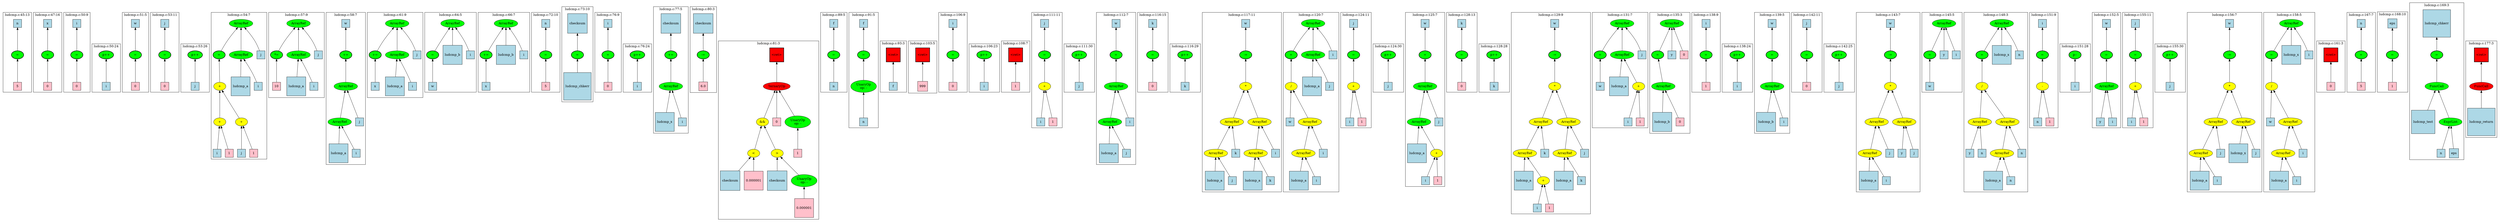 strict graph "" {
	graph [bb="0,0,9654,847",
		newrank=true
	];
	node [label="\N"];
	{
		graph [rank=same,
			rankdir=LR
		];
		rank2	[height=0.5,
			label="",
			pos="0.5,637.5",
			style=invis,
			width=0.013889];
		81	[fillcolor=green,
			height=0.5,
			label="=",
			pos="61.5,637.5",
			style="filled,bold",
			width=0.75];
		rank2 -- 81	[pos="1.4531,637.5 12.399,637.5 23.345,637.5 34.291,637.5",
			style=invis];
		88	[fillcolor=green,
			height=0.5,
			label="=",
			pos="170.5,637.5",
			style="filled,bold",
			width=0.75];
		81 -- 88	[pos="88.75,637.5 106.95,637.5 125.15,637.5 143.36,637.5",
			style=invis];
		94	[fillcolor=green,
			height=0.5,
			label="=",
			pos="276.5,637.5",
			style="filled,bold",
			width=0.75];
		88 -- 94	[pos="197.83,637.5 215.04,637.5 232.25,637.5 249.46,637.5",
			style=invis];
		100	[fillcolor=green,
			height=0.5,
			label="p++",
			pos="383.5,637.5",
			style="filled,bold",
			width=0.75];
		94 -- 100	[pos="303.67,637.5 321.24,637.5 338.8,637.5 356.37,637.5",
			style=invis];
		103	[fillcolor=green,
			height=0.5,
			label="=",
			pos="489.5,637.5",
			style="filled,bold",
			width=0.75];
		100 -- 103	[pos="410.83,637.5 428.04,637.5 445.25,637.5 462.46,637.5",
			style=invis];
		108	[fillcolor=green,
			height=0.5,
			label="=",
			pos="596.5,637.5",
			style="filled,bold",
			width=0.75];
		103 -- 108	[pos="516.67,637.5 534.24,637.5 551.8,637.5 569.37,637.5",
			style=invis];
		114	[fillcolor=green,
			height=0.5,
			label="p++",
			pos="706.5,637.5",
			style="filled,bold",
			width=0.75];
		108 -- 114	[pos="623.57,637.5 642.14,637.5 660.72,637.5 679.29,637.5",
			style=invis];
		117	[fillcolor=green,
			height=0.5,
			label="=",
			pos="800.5,637.5",
			style="filled,bold",
			width=0.75];
		114 -- 117	[pos="733.67,637.5 746.9,637.5 760.12,637.5 773.35,637.5",
			style=invis];
		134	[fillcolor=green,
			height=0.5,
			label="*=",
			pos="1038.5,637.5",
			style="filled,bold",
			width=0.75];
		117 -- 134	[pos="806.82,655.28 813.57,671.05 826.02,692.75 845.5,700.5 860.47,706.45 975.53,706.45 990.5,700.5 1010.6,692.52 1024.1,670.64 1031.5,\
654.9",
			style=invis];
		141	[fillcolor=green,
			height=0.5,
			label="+=",
			pos="1320.5,637.5",
			style="filled,bold",
			width=0.75];
		134 -- 141	[pos="1044.8,655.28 1051.6,671.05 1064,692.75 1083.5,700.5 1113.4,712.4 1197.7,710.03 1228.5,700.5 1258.8,691.11 1288.1,667.9 1305.1,652.42",
			style=invis];
		150	[fillcolor=green,
			height=0.5,
			label="+=",
			pos="1442.5,637.5",
			style="filled,bold",
			width=0.75];
		141 -- 150	[pos="1347.7,637.5 1370.3,637.5 1392.9,637.5 1415.5,637.5",
			style=invis];
		157	[fillcolor=green,
			height=0.5,
			label="=",
			pos="1680.5,637.5",
			style="filled,bold",
			width=0.75];
		150 -- 157	[pos="1448.8,655.28 1455.6,671.05 1468,692.75 1487.5,700.5 1502.5,706.45 1617.5,706.45 1632.5,700.5 1652.6,692.52 1666.1,670.64 1673.5,\
654.9",
			style=invis];
		164	[fillcolor=green,
			height=0.5,
			label="+=",
			pos="1902.5,637.5",
			style="filled,bold",
			width=0.75];
		157 -- 164	[pos="1687.1,655.26 1694.1,671.01 1706.9,692.69 1726.5,700.5 1752.9,711.01 1828.1,711.01 1854.5,700.5 1874.6,692.52 1888.1,670.64 1895.5,\
654.9",
			style=invis];
		182	[fillcolor=green,
			height=0.5,
			label="=",
			pos="2140.5,637.5",
			style="filled,bold",
			width=0.75];
		164 -- 182	[pos="1909.1,655.26 1916.1,671.01 1928.9,692.69 1948.5,700.5 1974.9,711.01 2050.1,711.01 2076.5,700.5 2099.4,691.4 2118.4,669.53 2129.6,\
654.13",
			style=invis];
		186	[fillcolor=green,
			height=0.5,
			label="=",
			pos="2257.5,637.5",
			style="filled,bold",
			width=0.75];
		182 -- 186	[pos="2167.9,637.5 2188.7,637.5 2209.4,637.5 2230.2,637.5",
			style=invis];
		192	[fillcolor=green,
			height=0.5,
			label="=",
			pos="2370.5,637.5",
			style="filled,bold",
			width=0.75];
		186 -- 192	[pos="2284.9,637.5 2304.4,637.5 2323.9,637.5 2343.4,637.5",
			style=invis];
		198	[fillcolor=green,
			height=0.5,
			label="p++",
			pos="2477.5,637.5",
			style="filled,bold",
			width=0.75];
		192 -- 198	[pos="2397.7,637.5 2415.2,637.5 2432.8,637.5 2450.4,637.5",
			style=invis];
		200	[fillcolor=green,
			height=0.5,
			label="+=",
			pos="2607.5,637.5",
			style="filled,bold",
			width=0.75];
		198 -- 200	[pos="2504.7,637.5 2529.8,637.5 2555,637.5 2580.2,637.5",
			style=invis];
		205	[fillcolor=green,
			height=0.5,
			label="-=",
			pos="2733.5,637.5",
			style="filled,bold",
			width=0.75];
		200 -- 205	[pos="2634.6,637.5 2658.5,637.5 2682.5,637.5 2706.4,637.5",
			style=invis];
		208	[fillcolor=red,
			height=0.65278,
			label="\<ret\>",
			pos="3008.5,637.5",
			shape=square,
			style="filled,bold",
			width=0.65278];
		205 -- 208	[pos="2760.6,637.5 2835.3,637.5 2910.1,637.5 2984.8,637.5",
			style=invis];
		238	[fillcolor=green,
			height=0.5,
			label="=",
			pos="3220.5,637.5",
			style="filled,bold",
			width=0.75];
		208 -- 238	[pos="3032.1,637.5 3085.8,637.5 3139.5,637.5 3193.3,637.5",
			style=invis];
		241	[fillcolor=green,
			height=0.5,
			label="=",
			pos="3331.5,637.5",
			style="filled,bold",
			width=0.75];
		238 -- 241	[pos="3247.8,637.5 3266.7,637.5 3285.5,637.5 3304.4,637.5",
			style=invis];
		245	[fillcolor=red,
			height=0.65278,
			label="\<ret\>",
			pos="3441.5,637.5",
			shape=square,
			style="filled,bold",
			width=0.65278];
		241 -- 245	[pos="3358.6,637.5 3378.3,637.5 3398.1,637.5 3417.9,637.5",
			style=invis];
		285	[fillcolor=red,
			height=0.65278,
			label="\<ret\>",
			pos="3548.5,637.5",
			shape=square,
			style="filled,bold",
			width=0.65278];
		245 -- 285	[pos="3465.3,637.5 3485.1,637.5 3505,637.5 3524.8,637.5",
			style=invis];
		289	[fillcolor=green,
			height=0.5,
			label="=",
			pos="3658.5,637.5",
			style="filled,bold",
			width=0.75];
		285 -- 289	[pos="3572.1,637.5 3591.8,637.5 3611.5,637.5 3631.2,637.5",
			style=invis];
		295	[fillcolor=green,
			height=0.5,
			label="p++",
			pos="3771.5,637.5",
			style="filled,bold",
			width=0.75];
		289 -- 295	[pos="3685.9,637.5 3705.4,637.5 3724.9,637.5 3744.4,637.5",
			style=invis];
		309	[fillcolor=red,
			height=0.65278,
			label="\<ret\>",
			pos="3885.5,637.5",
			shape=square,
			style="filled,bold",
			width=0.65278];
		295 -- 309	[pos="3798.7,637.5 3819.7,637.5 3840.7,637.5 3861.8,637.5",
			style=invis];
		313	[fillcolor=green,
			height=0.5,
			label="=",
			pos="3998.5,637.5",
			style="filled,bold",
			width=0.75];
		309 -- 313	[pos="3909.3,637.5 3930,637.5 3950.7,637.5 3971.3,637.5",
			style=invis];
		321	[fillcolor=green,
			height=0.5,
			label="p++",
			pos="4115.5,637.5",
			style="filled,bold",
			width=0.75];
		313 -- 321	[pos="4025.9,637.5 4046.7,637.5 4067.4,637.5 4088.2,637.5",
			style=invis];
		324	[fillcolor=green,
			height=0.5,
			label="=",
			pos="4257.5,637.5",
			style="filled,bold",
			width=0.75];
		321 -- 324	[pos="4142.7,637.5 4171.8,637.5 4201,637.5 4230.1,637.5",
			style=invis];
		338	[fillcolor=green,
			height=0.5,
			label="=",
			pos="4398.5,637.5",
			style="filled,bold",
			width=0.75];
		324 -- 338	[pos="4284.8,637.5 4313.6,637.5 4342.5,637.5 4371.4,637.5",
			style=invis];
		344	[fillcolor=green,
			height=0.5,
			label="p++",
			pos="4515.5,637.5",
			style="filled,bold",
			width=0.75];
		338 -- 344	[pos="4425.9,637.5 4446.7,637.5 4467.4,637.5 4488.2,637.5",
			style=invis];
		346	[fillcolor=green,
			height=0.5,
			label="-=",
			pos="4750.5,637.5",
			style="filled,bold",
			width=0.75];
		344 -- 346	[pos="4542.6,637.5 4602.8,637.5 4663.1,637.5 4723.3,637.5",
			style=invis];
		359	[fillcolor=green,
			height=0.5,
			label="=",
			pos="4939.5,637.5",
			style="filled,bold",
			width=0.75];
		346 -- 359	[pos="4777.8,637.5 4822.7,637.5 4867.5,637.5 4912.3,637.5",
			style=invis];
		374	[fillcolor=green,
			height=0.5,
			label="=",
			pos="5196.5,637.5",
			style="filled,bold",
			width=0.75];
		359 -- 374	[pos="4945.8,655.28 4952.6,671.05 4965,692.75 4984.5,700.5 4999.5,706.45 5114.5,706.44 5129.5,700.5 5153,691.21 5173,669.39 5184.9,654.04",
			style=invis];
		382	[fillcolor=green,
			height=0.5,
			label="p++",
			pos="5313.5,637.5",
			style="filled,bold",
			width=0.75];
		374 -- 382	[pos="5223.9,637.5 5244.7,637.5 5265.4,637.5 5286.2,637.5",
			style=invis];
		385	[fillcolor=green,
			height=0.5,
			label="=",
			pos="5456.5,637.5",
			style="filled,bold",
			width=0.75];
		382 -- 385	[pos="5340.6,637.5 5370.2,637.5 5399.8,637.5 5429.3,637.5",
			style=invis];
		396	[fillcolor=green,
			height=0.5,
			label="=",
			pos="5598.5,637.5",
			style="filled,bold",
			width=0.75];
		385 -- 396	[pos="5483.7,637.5 5512.8,637.5 5542,637.5 5571.1,637.5",
			style=invis];
		402	[fillcolor=green,
			height=0.5,
			label="p++",
			pos="5715.5,637.5",
			style="filled,bold",
			width=0.75];
		396 -- 402	[pos="5625.9,637.5 5646.7,637.5 5667.4,637.5 5688.2,637.5",
			style=invis];
		404	[fillcolor=green,
			height=0.5,
			label="-=",
			pos="5950.5,637.5",
			style="filled,bold",
			width=0.75];
		402 -- 404	[pos="5742.6,637.5 5802.8,637.5 5863.1,637.5 5923.3,637.5",
			style=invis];
		419	[fillcolor=green,
			height=0.5,
			label="=",
			pos="6139.5,637.5",
			style="filled,bold",
			width=0.75];
		404 -- 419	[pos="5977.8,637.5 6022.7,637.5 6067.5,637.5 6112.3,637.5",
			style=invis];
		428	[fillcolor=green,
			height=0.5,
			label="=",
			pos="6377.5,637.5",
			style="filled,bold",
			width=0.75];
		419 -- 428	[pos="6145.8,655.28 6152.6,671.05 6165,692.75 6184.5,700.5 6199.5,706.45 6314.5,706.45 6329.5,700.5 6349.6,692.52 6363.1,670.64 6370.5,\
654.9",
			style=invis];
		437	[fillcolor=green,
			height=0.5,
			label="=",
			pos="6579.5,637.5",
			style="filled,bold",
			width=0.75];
		428 -- 437	[pos="6383.8,655.28 6390.6,671.05 6403,692.75 6422.5,700.5 6441.7,708.14 6496.3,708.14 6515.5,700.5 6538.4,691.4 6557.4,669.53 6568.6,\
654.13",
			style=invis];
		443	[fillcolor=green,
			height=0.5,
			label="p++",
			pos="6692.5,637.5",
			style="filled,bold",
			width=0.75];
		437 -- 443	[pos="6606.9,637.5 6626.4,637.5 6645.9,637.5 6665.4,637.5",
			style=invis];
		446	[fillcolor=green,
			height=0.5,
			label="=",
			pos="6826.5,637.5",
			style="filled,bold",
			width=0.75];
		443 -- 446	[pos="6719.7,637.5 6746.3,637.5 6772.8,637.5 6799.4,637.5",
			style=invis];
		453	[fillcolor=green,
			height=0.5,
			label="=",
			pos="6959.5,637.5",
			style="filled,bold",
			width=0.75];
		446 -- 453	[pos="6853.5,637.5 6879.7,637.5 6906,637.5 6932.2,637.5",
			style=invis];
		459	[fillcolor=green,
			height=0.5,
			label="p++",
			pos="7076.5,637.5",
			style="filled,bold",
			width=0.75];
		453 -- 459	[pos="6986.9,637.5 7007.7,637.5 7028.4,637.5 7049.2,637.5",
			style=invis];
		461	[fillcolor=green,
			height=0.5,
			label="-=",
			pos="7286.5,637.5",
			style="filled,bold",
			width=0.75];
		459 -- 461	[pos="7103.6,637.5 7155.5,637.5 7207.4,637.5 7259.3,637.5",
			style=invis];
		472	[fillcolor=green,
			height=0.5,
			label="=",
			pos="7448.5,637.5",
			style="filled,bold",
			width=0.75];
		461 -- 472	[pos="7313.7,637.5 7349.6,637.5 7385.5,637.5 7421.4,637.5",
			style=invis];
		477	[fillcolor=green,
			height=0.5,
			label="=",
			pos="7676.5,637.5",
			style="filled,bold",
			width=0.75];
		472 -- 477	[pos="7454.8,655.28 7461.6,671.05 7474,692.75 7493.5,700.5 7512.7,708.14 7566.8,706.71 7586.5,700.5 7616.2,691.15 7644.5,668.17 7661.2,\
652.7",
			style=invis];
		492	[fillcolor=green,
			height=0.5,
			label="=",
			pos="7926.5,637.5",
			style="filled,bold",
			width=0.75];
		477 -- 492	[pos="7683.1,655.26 7690.1,671.01 7702.9,692.69 7722.5,700.5 7751,711.83 7832,711.83 7860.5,700.5 7883.8,691.25 7903.4,669.42 7915.1,654.06",
			style=invis];
		500	[fillcolor=green,
			height=0.5,
			label="p--",
			pos="8041.5,637.5",
			style="filled,bold",
			width=0.75];
		492 -- 500	[pos="7953.9,637.5 7974.1,637.5 7994.3,637.5 8014.5,637.5",
			style=invis];
		503	[fillcolor=green,
			height=0.5,
			label="=",
			pos="8157.5,637.5",
			style="filled,bold",
			width=0.75];
		500 -- 503	[pos="8068.7,637.5 8089.3,637.5 8109.9,637.5 8130.4,637.5",
			style=invis];
		510	[fillcolor=green,
			height=0.5,
			label="=",
			pos="8272.5,637.5",
			style="filled,bold",
			width=0.75];
		503 -- 510	[pos="8184.9,637.5 8205.1,637.5 8225.3,637.5 8245.5,637.5",
			style=invis];
		518	[fillcolor=green,
			height=0.5,
			label="p++",
			pos="8389.5,637.5",
			style="filled,bold",
			width=0.75];
		510 -- 518	[pos="8299.9,637.5 8320.7,637.5 8341.4,637.5 8362.2,637.5",
			style=invis];
		520	[fillcolor=green,
			height=0.5,
			label="-=",
			pos="8620.5,637.5",
			style="filled,bold",
			width=0.75];
		518 -- 520	[pos="8416.6,637.5 8475.5,637.5 8534.5,637.5 8593.4,637.5",
			style=invis];
		531	[fillcolor=green,
			height=0.5,
			label="=",
			pos="8797.5,637.5",
			style="filled,bold",
			width=0.75];
		520 -- 531	[pos="8647.8,637.5 8688.6,637.5 8729.5,637.5 8770.3,637.5",
			style=invis];
		542	[fillcolor=red,
			height=0.65278,
			label="\<ret\>",
			pos="9035.5,637.5",
			shape=square,
			style="filled,bold",
			width=0.65278];
		531 -- 542	[pos="8804.1,655.26 8811.1,671.01 8823.9,692.69 8843.5,700.5 8869.9,711.01 8945.1,711.01 8971.5,700.5 8991.1,692.72 9007.8,675.63 9019.2,\
661.21",
			style=invis];
		555	[fillcolor=green,
			height=0.5,
			label="=",
			pos="9145.5,637.5",
			style="filled,bold",
			width=0.75];
		542 -- 555	[pos="9059.1,637.5 9078.8,637.5 9098.5,637.5 9118.2,637.5",
			style=invis];
		559	[fillcolor=green,
			height=0.5,
			label="=",
			pos="9258.5,637.5",
			style="filled,bold",
			width=0.75];
		555 -- 559	[pos="9172.9,637.5 9192.4,637.5 9211.9,637.5 9231.4,637.5",
			style=invis];
		563	[fillcolor=green,
			height=0.5,
			label="=",
			pos="9421.5,637.5",
			style="filled,bold",
			width=0.75];
		559 -- 563	[pos="9285.6,637.5 9321.8,637.5 9358.1,637.5 9394.4,637.5",
			style=invis];
		584	[fillcolor=red,
			height=0.65278,
			label="\<ret\>",
			pos="9587.5,637.5",
			shape=square,
			style="filled,bold",
			width=0.65278];
		563 -- 584	[pos="9448.7,637.5 9487.1,637.5 9525.5,637.5 9563.9,637.5",
			style=invis];
		end	[height=0.5,
			label="",
			pos="9653.5,637.5",
			style=invis,
			width=0.013889];
		584 -- end	[pos="9611.2,637.5 9625.1,637.5 9639,637.5 9652.8,637.5",
			style=invis];
	}
	subgraph cluster114 {
		graph [bb="655.5,490.5,757.5,686.5",
			label="ludcmp.c:53:26",
			lheight=0.21,
			lp="706.5,675",
			lwidth=1.19
		];
		114;
		115	[fillcolor=lightblue,
			height=0.5,
			label=j,
			pos="706.5,516.5",
			shape=square,
			style=filled,
			width=0.5];
		114 -- 115	[dir=back,
			pos="s,706.5,619.45 706.5,609.3 706.5,586.29 706.5,554.03 706.5,534.52"];
	}
	subgraph cluster134 {
		graph [bb="1003.5,473,1233.5,807.5",
			label="ludcmp.c:57:9",
			lheight=0.21,
			lp="1118.5,796",
			lwidth=1.10
		];
		134;
		140	[fillcolor=pink,
			height=0.5,
			label=10,
			pos="1038.5,516.5",
			shape=square,
			style=filled,
			width=0.5];
		134 -- 140	[dir=back,
			pos="s,1038.5,619.45 1038.5,609.3 1038.5,586.29 1038.5,554.03 1038.5,534.52"];
		135	[fillcolor=green,
			height=0.5,
			label=ArrayRef,
			pos="1127.5,758.5",
			style=filled,
			width=1.2277];
		135 -- 134	[dir=back,
			pos="s,1113.6,741.13 1107,733.22 1096.9,721.04 1084.8,705.96 1074.5,692 1065.5,679.75 1055.9,665.42 1048.9,654.67"];
		136	[fillcolor=green,
			height=0.5,
			label=ArrayRef,
			pos="1127.5,637.5",
			style=filled,
			width=1.2277];
		135 -- 136	[dir=back,
			pos="s,1127.5,740.45 1127.5,730.3 1127.5,707.29 1127.5,675.03 1127.5,655.52"];
		139	[fillcolor=lightblue,
			height=0.5,
			label=j,
			pos="1207.5,637.5",
			shape=square,
			style=filled,
			width=0.5];
		135 -- 139	[dir=back,
			pos="s,1142.3,741.28 1149,733.5 1159.2,721.5 1171.1,706.47 1180.5,692 1188,680.47 1194.9,666.6 1199.9,655.88"];
		137	[fillcolor=lightblue,
			height=0.98611,
			label=ludcmp_a,
			pos="1118.5,516.5",
			shape=square,
			style=filled,
			width=0.98611];
		136 -- 137	[dir=back,
			pos="s,1126.2,619.45 1125.4,609.13 1124.1,592.2 1122.5,570.32 1121.1,552.18"];
		138	[fillcolor=lightblue,
			height=0.5,
			label=i,
			pos="1190.5,516.5",
			shape=square,
			style=filled,
			width=0.5];
		136 -- 138	[dir=back,
			pos="s,1136.4,619.7 1141.1,610.81 1153.3,587.75 1170.9,554.55 1181.4,534.6"];
	}
	subgraph cluster344 {
		graph [bb="4461.5,490.5,4570.5,686.5",
			label="ludcmp.c:116:29",
			lheight=0.21,
			lp="4516,675",
			lwidth=1.29
		];
		344;
		345	[fillcolor=lightblue,
			height=0.5,
			label=k,
			pos="4515.5,516.5",
			shape=square,
			style=filled,
			width=0.5];
		344 -- 345	[dir=back,
			pos="s,4515.5,619.45 4515.5,609.3 4515.5,586.29 4515.5,554.03 4515.5,534.52"];
	}
	subgraph cluster100 {
		graph [bb="332.5,490.5,434.5,686.5",
			label="ludcmp.c:50:24",
			lheight=0.21,
			lp="383.5,675",
			lwidth=1.19
		];
		100;
		101	[fillcolor=lightblue,
			height=0.5,
			label=i,
			pos="383.5,516.5",
			shape=square,
			style=filled,
			width=0.5];
		100 -- 101	[dir=back,
			pos="s,383.5,619.45 383.5,609.3 383.5,586.29 383.5,554.03 383.5,534.52"];
	}
	subgraph cluster182 {
		graph [bb="2089.5,490.5,2191.5,807.5",
			label="ludcmp.c:72:10",
			lheight=0.21,
			lp="2140.5,796",
			lwidth=1.19
		];
		182;
		185	[fillcolor=pink,
			height=0.5,
			label=5,
			pos="2140.5,516.5",
			shape=square,
			style=filled,
			width=0.5];
		182 -- 185	[dir=back,
			pos="s,2140.5,619.45 2140.5,609.3 2140.5,586.29 2140.5,554.03 2140.5,534.52"];
		183	[fillcolor=lightblue,
			height=0.5,
			label=n,
			pos="2140.5,758.5",
			shape=square,
			style=filled,
			width=0.5];
		183 -- 182	[dir=back,
			pos="s,2140.5,740.45 2140.5,730.3 2140.5,707.29 2140.5,675.03 2140.5,655.52"];
	}
	subgraph cluster313 {
		graph [bb="3944.5,356.5,4053.5,807.5",
			label="ludcmp.c:111:11",
			lheight=0.21,
			lp="3999,796",
			lwidth=1.29
		];
		313;
		315	[fillcolor=yellow,
			height=0.5,
			label="+",
			pos="3998.5,516.5",
			style=filled,
			width=0.75];
		313 -- 315	[dir=back,
			pos="s,3998.5,619.45 3998.5,609.3 3998.5,586.29 3998.5,554.03 3998.5,534.52"];
		316	[fillcolor=lightblue,
			height=0.5,
			label=i,
			pos="3971.5,382.5",
			shape=square,
			style=filled,
			width=0.5];
		315 -- 316	[dir=back,
			pos="s,3995,498.51 3993,488.47 3987.6,462.23 3979.6,423.17 3975,400.84"];
		317	[fillcolor=pink,
			height=0.5,
			label=1,
			pos="4025.5,382.5",
			shape=square,
			style=filled,
			width=0.5];
		315 -- 317	[dir=back,
			pos="s,4002,498.51 4004,488.47 4009.4,462.23 4017.4,423.17 4022,400.84"];
		314	[fillcolor=lightblue,
			height=0.5,
			label=j,
			pos="3998.5,758.5",
			shape=square,
			style=filled,
			width=0.5];
		314 -- 313	[dir=back,
			pos="s,3998.5,740.45 3998.5,730.3 3998.5,707.29 3998.5,675.03 3998.5,655.52"];
	}
	subgraph cluster94 {
		graph [bb="229.5,490.5,324.5,807.5",
			label="ludcmp.c:50:9",
			lheight=0.21,
			lp="277,796",
			lwidth=1.10
		];
		94;
		96	[fillcolor=pink,
			height=0.5,
			label=0,
			pos="276.5,516.5",
			shape=square,
			style=filled,
			width=0.5];
		94 -- 96	[dir=back,
			pos="s,276.5,619.45 276.5,609.3 276.5,586.29 276.5,554.03 276.5,534.52"];
		95	[fillcolor=lightblue,
			height=0.5,
			label=i,
			pos="276.5,758.5",
			shape=square,
			style=filled,
			width=0.5];
		95 -- 94	[dir=back,
			pos="s,276.5,740.45 276.5,730.3 276.5,707.29 276.5,675.03 276.5,655.52"];
	}
	subgraph cluster309 {
		graph [bb="3834.5,490.5,3936.5,692",
			label="ludcmp.c:108:7",
			lheight=0.21,
			lp="3885.5,680.5",
			lwidth=1.19
		];
		309;
		310	[fillcolor=pink,
			height=0.5,
			label=1,
			pos="3885.5,516.5",
			shape=square,
			style=filled,
			width=0.5];
		309 -- 310	[dir=back,
			pos="s,3885.5,613.84 3885.5,603.76 3885.5,581.41 3885.5,552.69 3885.5,534.68"];
	}
	subgraph cluster88 {
		graph [bb="119.5,490.5,221.5,807.5",
			label="ludcmp.c:47:16",
			lheight=0.21,
			lp="170.5,796",
			lwidth=1.19
		];
		88;
		91	[fillcolor=pink,
			height=0.5,
			label=0,
			pos="170.5,516.5",
			shape=square,
			style=filled,
			width=0.5];
		88 -- 91	[dir=back,
			pos="s,170.5,619.45 170.5,609.3 170.5,586.29 170.5,554.03 170.5,534.52"];
		89	[fillcolor=lightblue,
			height=0.5,
			label=x,
			pos="170.5,758.5",
			shape=square,
			style=filled,
			width=0.5];
		89 -- 88	[dir=back,
			pos="s,170.5,740.45 170.5,730.3 170.5,707.29 170.5,675.03 170.5,655.52"];
	}
	subgraph cluster295 {
		graph [bb="3717.5,490.5,3826.5,686.5",
			label="ludcmp.c:106:23",
			lheight=0.21,
			lp="3772,675",
			lwidth=1.29
		];
		295;
		296	[fillcolor=lightblue,
			height=0.5,
			label=i,
			pos="3771.5,516.5",
			shape=square,
			style=filled,
			width=0.5];
		295 -- 296	[dir=back,
			pos="s,3771.5,619.45 3771.5,609.3 3771.5,586.29 3771.5,554.03 3771.5,534.52"];
	}
	subgraph cluster81 {
		graph [bb="9.5,490.5,111.5,807.5",
			label="ludcmp.c:45:13",
			lheight=0.21,
			lp="60.5,796",
			lwidth=1.19
		];
		81;
		84	[fillcolor=pink,
			height=0.5,
			label=5,
			pos="61.5,516.5",
			shape=square,
			style=filled,
			width=0.5];
		81 -- 84	[dir=back,
			pos="s,61.5,619.45 61.5,609.3 61.5,586.29 61.5,554.03 61.5,534.52"];
		82	[fillcolor=lightblue,
			height=0.5,
			label=n,
			pos="61.5,758.5",
			shape=square,
			style=filled,
			width=0.5];
		82 -- 81	[dir=back,
			pos="s,61.5,740.45 61.5,730.3 61.5,707.29 61.5,675.03 61.5,655.52"];
	}
	subgraph cluster289 {
		graph [bb="3607.5,490.5,3709.5,807.5",
			label="ludcmp.c:106:9",
			lheight=0.21,
			lp="3658.5,796",
			lwidth=1.19
		];
		289;
		291	[fillcolor=pink,
			height=0.5,
			label=0,
			pos="3658.5,516.5",
			shape=square,
			style=filled,
			width=0.5];
		289 -- 291	[dir=back,
			pos="s,3658.5,619.45 3658.5,609.3 3658.5,586.29 3658.5,554.03 3658.5,534.52"];
		290	[fillcolor=lightblue,
			height=0.5,
			label=i,
			pos="3658.5,758.5",
			shape=square,
			style=filled,
			width=0.5];
		290 -- 289	[dir=back,
			pos="s,3658.5,740.45 3658.5,730.3 3658.5,707.29 3658.5,675.03 3658.5,655.52"];
	}
	subgraph cluster321 {
		graph [bb="4061.5,490.5,4170.5,686.5",
			label="ludcmp.c:111:30",
			lheight=0.21,
			lp="4116,675",
			lwidth=1.29
		];
		321;
		322	[fillcolor=lightblue,
			height=0.5,
			label=j,
			pos="4115.5,516.5",
			shape=square,
			style=filled,
			width=0.5];
		321 -- 322	[dir=back,
			pos="s,4115.5,619.45 4115.5,609.3 4115.5,586.29 4115.5,554.03 4115.5,534.52"];
	}
	subgraph cluster285 {
		graph [bb="3497.5,490,3599.5,692",
			label="ludcmp.c:103:5",
			lheight=0.21,
			lp="3548.5,680.5",
			lwidth=1.19
		];
		285;
		286	[fillcolor=pink,
			height=0.51389,
			label=999,
			pos="3548.5,516.5",
			shape=square,
			style=filled,
			width=0.51389];
		285 -- 286	[dir=back,
			pos="s,3548.5,613.84 3548.5,603.82 3548.5,581.61 3548.5,553.09 3548.5,535.05"];
	}
	subgraph cluster245 {
		graph [bb="3394.5,490.5,3489.5,692",
			label="ludcmp.c:93:3",
			lheight=0.21,
			lp="3442,680.5",
			lwidth=1.10
		];
		245;
		246	[fillcolor=lightblue,
			height=0.5,
			label=f,
			pos="3441.5,516.5",
			shape=square,
			style=filled,
			width=0.5];
		245 -- 246	[dir=back,
			pos="s,3441.5,613.84 3441.5,603.76 3441.5,581.41 3441.5,552.69 3441.5,534.68"];
	}
	subgraph cluster117 {
		graph [bb="765.5,236.5,995.5,807.5",
			label="ludcmp.c:54:7",
			lheight=0.21,
			lp="880.5,796",
			lwidth=1.10
		];
		117;
		123	[fillcolor=yellow,
			height=0.5,
			label="+",
			pos="802.5,516.5",
			style=filled,
			width=0.75];
		117 -- 123	[dir=back,
			pos="s,800.79,619.45 800.96,609.3 801.34,586.29 801.89,554.03 802.21,534.52"];
		124	[fillcolor=yellow,
			height=0.5,
			label="+",
			pos="802.5,382.5",
			style=filled,
			width=0.75];
		123 -- 124	[dir=back,
			pos="s,802.5,498.24 802.5,488.18 802.5,461.91 802.5,423 802.5,400.76"];
		127	[fillcolor=yellow,
			height=0.5,
			label="+",
			pos="899.5,382.5",
			style=filled,
			width=0.75];
		123 -- 127	[dir=back,
			pos="s,813.94,499.64 819.95,491.34 827.21,481.32 835.74,469.58 843.5,459 858.75,438.21 876.51,414.32 887.87,399.08"];
		125	[fillcolor=lightblue,
			height=0.5,
			label=i,
			pos="791.5,262.5",
			shape=square,
			style=filled,
			width=0.5];
		124 -- 125	[dir=back,
			pos="s,800.9,364.34 799.97,354.32 797.85,331.64 794.9,300 793.1,280.68"];
		126	[fillcolor=pink,
			height=0.5,
			label=1,
			pos="845.5,262.5",
			shape=square,
			style=filled,
			width=0.5];
		124 -- 126	[dir=back,
			pos="s,808.57,364.84 812.1,355.17 820.36,332.49 832.05,300.42 839.18,280.84"];
		128	[fillcolor=lightblue,
			height=0.5,
			label=j,
			pos="899.5,262.5",
			shape=square,
			style=filled,
			width=0.5];
		127 -- 128	[dir=back,
			pos="s,899.5,364.34 899.5,354.32 899.5,331.64 899.5,300 899.5,280.68"];
		129	[fillcolor=pink,
			height=0.5,
			label=1,
			pos="953.5,262.5",
			shape=square,
			style=filled,
			width=0.5];
		127 -- 129	[dir=back,
			pos="s,907.01,365.09 911.18,355.99 921.62,333.15 936.65,300.32 945.71,280.53"];
		118	[fillcolor=green,
			height=0.5,
			label=ArrayRef,
			pos="889.5,758.5",
			style=filled,
			width=1.2277];
		118 -- 117	[dir=back,
			pos="s,875.58,741.13 869,733.22 858.95,721.04 846.81,705.96 836.5,692 827.45,679.75 817.86,665.42 810.85,654.67"];
		119	[fillcolor=green,
			height=0.5,
			label=ArrayRef,
			pos="889.5,637.5",
			style=filled,
			width=1.2277];
		118 -- 119	[dir=back,
			pos="s,889.5,740.45 889.5,730.3 889.5,707.29 889.5,675.03 889.5,655.52"];
		122	[fillcolor=lightblue,
			height=0.5,
			label=j,
			pos="969.5,637.5",
			shape=square,
			style=filled,
			width=0.5];
		118 -- 122	[dir=back,
			pos="s,904.26,741.28 910.98,733.5 921.18,721.5 933.14,706.47 942.5,692 949.96,680.47 956.9,666.6 961.88,655.88"];
		120	[fillcolor=lightblue,
			height=0.98611,
			label=ludcmp_a,
			pos="887.5,516.5",
			shape=square,
			style=filled,
			width=0.98611];
		119 -- 120	[dir=back,
			pos="s,889.21,619.45 889.04,609.13 888.76,592.2 888.39,570.32 888.08,552.18"];
		121	[fillcolor=lightblue,
			height=0.5,
			label=i,
			pos="959.5,516.5",
			shape=square,
			style=filled,
			width=0.5];
		119 -- 121	[dir=back,
			pos="s,899.94,619.8 905.3,611.15 913.53,597.8 923.7,581.09 932.5,566 938.52,555.68 945.04,543.97 950.17,534.65"];
	}
	subgraph cluster103 {
		graph [bb="442.5,490.5,537.5,807.5",
			label="ludcmp.c:51:5",
			lheight=0.21,
			lp="490,796",
			lwidth=1.10
		];
		103;
		105	[fillcolor=pink,
			height=0.5,
			label=0,
			pos="489.5,516.5",
			shape=square,
			style=filled,
			width=0.5];
		103 -- 105	[dir=back,
			pos="s,489.5,619.45 489.5,609.3 489.5,586.29 489.5,554.03 489.5,534.52"];
		104	[fillcolor=lightblue,
			height=0.5,
			label=w,
			pos="489.5,758.5",
			shape=square,
			style=filled,
			width=0.5];
		104 -- 103	[dir=back,
			pos="s,489.5,740.45 489.5,730.3 489.5,707.29 489.5,675.03 489.5,655.52"];
	}
	subgraph cluster324 {
		graph [bb="4178.5,219,4336.5,807.5",
			label="ludcmp.c:112:7",
			lheight=0.21,
			lp="4257.5,796",
			lwidth=1.19
		];
		324;
		326	[fillcolor=green,
			height=0.5,
			label=ArrayRef,
			pos="4257.5,516.5",
			style=filled,
			width=1.2277];
		324 -- 326	[dir=back,
			pos="s,4257.5,619.45 4257.5,609.3 4257.5,586.29 4257.5,554.03 4257.5,534.52"];
		327	[fillcolor=green,
			height=0.5,
			label=ArrayRef,
			pos="4230.5,382.5",
			style=filled,
			width=1.2277];
		326 -- 327	[dir=back,
			pos="s,4254,498.51 4252,488.47 4246.6,462.23 4238.6,423.17 4234,400.84"];
		330	[fillcolor=lightblue,
			height=0.5,
			label=i,
			pos="4310.5,382.5",
			shape=square,
			style=filled,
			width=0.5];
		326 -- 330	[dir=back,
			pos="s,4264.3,498.51 4268.1,489.17 4278.6,462.92 4294.5,423.37 4303.5,400.84"];
		328	[fillcolor=lightblue,
			height=0.98611,
			label=ludcmp_a,
			pos="4226.5,262.5",
			shape=square,
			style=filled,
			width=0.98611];
		327 -- 328	[dir=back,
			pos="s,4229.9,364.34 4229.6,354.17 4229,337.52 4228.3,316.07 4227.7,298.22"];
		329	[fillcolor=lightblue,
			height=0.5,
			label=j,
			pos="4298.5,262.5",
			shape=square,
			style=filled,
			width=0.5];
		327 -- 329	[dir=back,
			pos="s,4240.1,364.84 4245.1,356.08 4258.2,333.36 4277.1,300.68 4288.5,280.84"];
		325	[fillcolor=lightblue,
			height=0.5,
			label=w,
			pos="4257.5,758.5",
			shape=square,
			style=filled,
			width=0.5];
		325 -- 324	[dir=back,
			pos="s,4257.5,740.45 4257.5,730.3 4257.5,707.29 4257.5,675.03 4257.5,655.52"];
	}
	subgraph cluster150 {
		graph [bb="1407.5,473,1637.5,807.5",
			label="ludcmp.c:61:9",
			lheight=0.21,
			lp="1522.5,796",
			lwidth=1.10
		];
		150;
		156	[fillcolor=lightblue,
			height=0.5,
			label=x,
			pos="1442.5,516.5",
			shape=square,
			style=filled,
			width=0.5];
		150 -- 156	[dir=back,
			pos="s,1442.5,619.45 1442.5,609.3 1442.5,586.29 1442.5,554.03 1442.5,534.52"];
		151	[fillcolor=green,
			height=0.5,
			label=ArrayRef,
			pos="1531.5,758.5",
			style=filled,
			width=1.2277];
		151 -- 150	[dir=back,
			pos="s,1517.6,741.13 1511,733.22 1500.9,721.04 1488.8,705.96 1478.5,692 1469.5,679.75 1459.9,665.42 1452.9,654.67"];
		152	[fillcolor=green,
			height=0.5,
			label=ArrayRef,
			pos="1531.5,637.5",
			style=filled,
			width=1.2277];
		151 -- 152	[dir=back,
			pos="s,1531.5,740.45 1531.5,730.3 1531.5,707.29 1531.5,675.03 1531.5,655.52"];
		155	[fillcolor=lightblue,
			height=0.5,
			label=j,
			pos="1611.5,637.5",
			shape=square,
			style=filled,
			width=0.5];
		151 -- 155	[dir=back,
			pos="s,1546.3,741.28 1553,733.5 1563.2,721.5 1575.1,706.47 1584.5,692 1592,680.47 1598.9,666.6 1603.9,655.88"];
		153	[fillcolor=lightblue,
			height=0.98611,
			label=ludcmp_a,
			pos="1522.5,516.5",
			shape=square,
			style=filled,
			width=0.98611];
		152 -- 153	[dir=back,
			pos="s,1530.2,619.45 1529.4,609.13 1528.1,592.2 1526.5,570.32 1525.1,552.18"];
		154	[fillcolor=lightblue,
			height=0.5,
			label=i,
			pos="1594.5,516.5",
			shape=square,
			style=filled,
			width=0.5];
		152 -- 154	[dir=back,
			pos="s,1540.4,619.7 1545.1,610.81 1557.3,587.75 1574.9,554.55 1585.4,534.6"];
	}
	subgraph cluster208 {
		graph [bb="2789.5,8,3165.5,692",
			label="ludcmp.c:81:3",
			lheight=0.21,
			lp="2977.5,680.5",
			lwidth=1.10
		];
		208;
		209	[fillcolor=red,
			height=0.5,
			label=TernaryOp,
			pos="3008.5,516.5",
			style=filled,
			width=1.3721];
		208 -- 209	[dir=back,
			pos="s,3008.5,613.84 3008.5,603.76 3008.5,581.41 3008.5,552.69 3008.5,534.68"];
		210	[fillcolor=yellow,
			height=0.5,
			label="&&",
			pos="2945.5,382.5",
			style=filled,
			width=0.75];
		209 -- 210	[dir=back,
			pos="s,3000.4,498.51 2996,489.41 2983.4,462.84 2964.1,422.45 2953.4,400.01"];
		218	[fillcolor=pink,
			height=0.5,
			label=0,
			pos="3008.5,382.5",
			shape=square,
			style=filled,
			width=0.5];
		209 -- 218	[dir=back,
			pos="s,3008.5,498.24 3008.5,488.18 3008.5,461.91 3008.5,423 3008.5,400.76"];
		219	[fillcolor=green,
			height=0.74639,
			label="UnaryOp
op: -",
			pos="3091.5,382.5",
			style=filled,
			width=1.316];
		209 -- 219	[dir=back,
			pos="s,3019,498.78 3024.5,490.03 3039.4,466.42 3061.3,431.52 3076,408.17"];
		211	[fillcolor=yellow,
			height=0.5,
			label="<",
			pos="2921.5,262.5",
			style=filled,
			width=0.75];
		210 -- 211	[dir=back,
			pos="s,2942.1,364.59 2940,354.53 2935.4,331.71 2928.9,299.73 2924.9,280.38"];
		214	[fillcolor=yellow,
			height=0.5,
			label=">",
			pos="3009.5,262.5",
			style=filled,
			width=0.75];
		210 -- 214	[dir=back,
			pos="s,2954.4,365.09 2959.2,356.18 2971.8,333.05 2990,299.52 3000.7,279.77"];
		220	[fillcolor=pink,
			height=0.5,
			label=1,
			pos="3091.5,262.5",
			shape=square,
			style=filled,
			width=0.5];
		219 -- 220	[dir=back,
			pos="s,3091.5,355.6 3091.5,345.47 3091.5,323.91 3091.5,297.5 3091.5,280.59"];
		212	[fillcolor=lightblue,
			height=0.98611,
			label=checksum,
			pos="2833.5,155.5",
			shape=square,
			style=filled,
			width=0.98611];
		211 -- 212	[dir=back,
			pos="s,2908.9,246.46 2902.5,238.78 2890.8,224.85 2875.6,206.72 2862.4,191.03"];
		213	[fillcolor=pink,
			height=0.94444,
			label=0.000001,
			pos="2921.5,155.5",
			shape=square,
			style=filled,
			width=0.94444];
		211 -- 213	[dir=back,
			pos="s,2921.5,244.16 2921.5,233.98 2921.5,220.38 2921.5,203.86 2921.5,189.57"];
		215	[fillcolor=lightblue,
			height=0.98611,
			label=checksum,
			pos="3009.5,155.5",
			shape=square,
			style=filled,
			width=0.98611];
		214 -- 215	[dir=back,
			pos="s,3009.5,244.16 3009.5,233.93 3009.5,220.88 3009.5,205.16 3009.5,191.29"];
		216	[fillcolor=green,
			height=0.74639,
			label="UnaryOp
op: -",
			pos="3110.5,155.5",
			style=filled,
			width=1.316];
		214 -- 216	[dir=back,
			pos="s,3023.5,246.9 3030.8,239.35 3047.7,221.77 3071.3,197.25 3088.4,179.45"];
		217	[fillcolor=pink,
			height=0.94444,
			label=0.000001,
			pos="3110.5,50",
			shape=square,
			style=filled,
			width=0.94444];
		216 -- 217	[dir=back,
			pos="s,3110.5,128.38 3110.5,118.17 3110.5,107.11 3110.5,95.016 3110.5,84.175"];
	}
	subgraph cluster164 {
		graph [bb="1867.5,490.5,2081.5,807.5",
			label="ludcmp.c:66:7",
			lheight=0.21,
			lp="1974.5,796",
			lwidth=1.10
		];
		164;
		168	[fillcolor=lightblue,
			height=0.5,
			label=x,
			pos="1902.5,516.5",
			shape=square,
			style=filled,
			width=0.5];
		164 -- 168	[dir=back,
			pos="s,1902.5,619.45 1902.5,609.3 1902.5,586.29 1902.5,554.03 1902.5,534.52"];
		165	[fillcolor=green,
			height=0.5,
			label=ArrayRef,
			pos="1983.5,758.5",
			style=filled,
			width=1.2277];
		165 -- 164	[dir=back,
			pos="s,1972.2,740.95 1966.5,732.49 1950.4,708.84 1926.7,674.1 1913.2,654.15"];
		166	[fillcolor=lightblue,
			height=0.98611,
			label=ludcmp_b,
			pos="1983.5,637.5",
			shape=square,
			style=filled,
			width=0.98611];
		165 -- 166	[dir=back,
			pos="s,1983.5,740.45 1983.5,730.13 1983.5,713.2 1983.5,691.32 1983.5,673.18"];
		167	[fillcolor=lightblue,
			height=0.5,
			label=i,
			pos="2055.5,637.5",
			shape=square,
			style=filled,
			width=0.5];
		165 -- 167	[dir=back,
			pos="s,1995.8,740.94 2001.7,732.72 2010.2,720.68 2020.3,705.85 2028.5,692 2035.5,680.18 2042.5,666.33 2047.6,655.68"];
	}
	subgraph cluster108 {
		graph [bb="545.5,490.5,647.5,807.5",
			label="ludcmp.c:53:11",
			lheight=0.21,
			lp="596.5,796",
			lwidth=1.19
		];
		108;
		110	[fillcolor=pink,
			height=0.5,
			label=0,
			pos="596.5,516.5",
			shape=square,
			style=filled,
			width=0.5];
		108 -- 110	[dir=back,
			pos="s,596.5,619.45 596.5,609.3 596.5,586.29 596.5,554.03 596.5,534.52"];
		109	[fillcolor=lightblue,
			height=0.5,
			label=j,
			pos="596.5,758.5",
			shape=square,
			style=filled,
			width=0.5];
		109 -- 108	[dir=back,
			pos="s,596.5,740.45 596.5,730.3 596.5,707.29 596.5,675.03 596.5,655.52"];
	}
	subgraph cluster205 {
		graph [bb="2686.5,490.5,2781.5,825",
			label="ludcmp.c:80:3",
			lheight=0.21,
			lp="2734,813.5",
			lwidth=1.10
		];
		205;
		207	[fillcolor=pink,
			height=0.5,
			label=6.0,
			pos="2733.5,516.5",
			shape=square,
			style=filled,
			width=0.5];
		205 -- 207	[dir=back,
			pos="s,2733.5,619.45 2733.5,609.3 2733.5,586.29 2733.5,554.03 2733.5,534.52"];
		206	[fillcolor=lightblue,
			height=0.98611,
			label=checksum,
			pos="2733.5,758.5",
			shape=square,
			style=filled,
			width=0.98611];
		206 -- 205	[dir=back,
			pos="s,2733.5,722.76 2733.5,712.61 2733.5,692.69 2733.5,670.45 2733.5,655.57"];
	}
	subgraph cluster141 {
		graph [bb="1241.5,219,1399.5,807.5",
			label="ludcmp.c:58:7",
			lheight=0.21,
			lp="1320.5,796",
			lwidth=1.10
		];
		141;
		143	[fillcolor=green,
			height=0.5,
			label=ArrayRef,
			pos="1320.5,516.5",
			style=filled,
			width=1.2277];
		141 -- 143	[dir=back,
			pos="s,1320.5,619.45 1320.5,609.3 1320.5,586.29 1320.5,554.03 1320.5,534.52"];
		144	[fillcolor=green,
			height=0.5,
			label=ArrayRef,
			pos="1293.5,382.5",
			style=filled,
			width=1.2277];
		143 -- 144	[dir=back,
			pos="s,1317,498.51 1315,488.47 1309.6,462.23 1301.6,423.17 1297,400.84"];
		147	[fillcolor=lightblue,
			height=0.5,
			label=j,
			pos="1373.5,382.5",
			shape=square,
			style=filled,
			width=0.5];
		143 -- 147	[dir=back,
			pos="s,1327.3,498.51 1331.1,489.17 1341.6,462.92 1357.5,423.37 1366.5,400.84"];
		145	[fillcolor=lightblue,
			height=0.98611,
			label=ludcmp_a,
			pos="1289.5,262.5",
			shape=square,
			style=filled,
			width=0.98611];
		144 -- 145	[dir=back,
			pos="s,1292.9,364.34 1292.6,354.17 1292,337.52 1291.3,316.07 1290.7,298.22"];
		146	[fillcolor=lightblue,
			height=0.5,
			label=i,
			pos="1361.5,262.5",
			shape=square,
			style=filled,
			width=0.5];
		144 -- 146	[dir=back,
			pos="s,1303.1,364.84 1308.1,356.08 1321.2,333.36 1340.1,300.68 1351.5,280.84"];
		142	[fillcolor=lightblue,
			height=0.5,
			label=w,
			pos="1320.5,758.5",
			shape=square,
			style=filled,
			width=0.5];
		142 -- 141	[dir=back,
			pos="s,1320.5,740.45 1320.5,730.3 1320.5,707.29 1320.5,675.03 1320.5,655.52"];
	}
	subgraph cluster241 {
		graph [bb="3276.5,356.5,3386.5,807.5",
			label="ludcmp.c:91:5",
			lheight=0.21,
			lp="3331.5,796",
			lwidth=1.10
		];
		241;
		243	[fillcolor=green,
			height=0.74639,
			label="UnaryOp
op: -",
			pos="3331.5,516.5",
			style=filled,
			width=1.316];
		241 -- 243	[dir=back,
			pos="s,3331.5,619.45 3331.5,609.3 3331.5,589.62 3331.5,563.18 3331.5,543.73"];
		244	[fillcolor=lightblue,
			height=0.5,
			label=n,
			pos="3331.5,382.5",
			shape=square,
			style=filled,
			width=0.5];
		243 -- 244	[dir=back,
			pos="s,3331.5,489.42 3331.5,479.33 3331.5,453.73 3331.5,420.55 3331.5,400.7"];
		242	[fillcolor=lightblue,
			height=0.5,
			label=f,
			pos="3331.5,758.5",
			shape=square,
			style=filled,
			width=0.5];
		242 -- 241	[dir=back,
			pos="s,3331.5,740.45 3331.5,730.3 3331.5,707.29 3331.5,675.03 3331.5,655.52"];
	}
	subgraph cluster200 {
		graph [bb="2536.5,339,2678.5,825",
			label="ludcmp.c:77:5",
			lheight=0.21,
			lp="2607.5,813.5",
			lwidth=1.10
		];
		200;
		202	[fillcolor=green,
			height=0.5,
			label=ArrayRef,
			pos="2607.5,516.5",
			style=filled,
			width=1.2277];
		200 -- 202	[dir=back,
			pos="s,2607.5,619.45 2607.5,609.3 2607.5,586.29 2607.5,554.03 2607.5,534.52"];
		203	[fillcolor=lightblue,
			height=0.98611,
			label=ludcmp_x,
			pos="2580.5,382.5",
			shape=square,
			style=filled,
			width=0.98611];
		202 -- 203	[dir=back,
			pos="s,2604,498.51 2602,488.67 2597.9,468.35 2592.1,440.26 2587.6,418.23"];
		204	[fillcolor=lightblue,
			height=0.5,
			label=i,
			pos="2652.5,382.5",
			shape=square,
			style=filled,
			width=0.5];
		202 -- 204	[dir=back,
			pos="s,2613.3,498.51 2616.6,488.82 2625.5,462.58 2638.9,423.27 2646.6,400.84"];
		201	[fillcolor=lightblue,
			height=0.98611,
			label=checksum,
			pos="2607.5,758.5",
			shape=square,
			style=filled,
			width=0.98611];
		201 -- 200	[dir=back,
			pos="s,2607.5,722.76 2607.5,712.61 2607.5,692.69 2607.5,670.45 2607.5,655.57"];
	}
	subgraph cluster192 {
		graph [bb="2323.5,490.5,2418.5,807.5",
			label="ludcmp.c:76:9",
			lheight=0.21,
			lp="2371,796",
			lwidth=1.10
		];
		192;
		194	[fillcolor=pink,
			height=0.5,
			label=0,
			pos="2370.5,516.5",
			shape=square,
			style=filled,
			width=0.5];
		192 -- 194	[dir=back,
			pos="s,2370.5,619.45 2370.5,609.3 2370.5,586.29 2370.5,554.03 2370.5,534.52"];
		193	[fillcolor=lightblue,
			height=0.5,
			label=i,
			pos="2370.5,758.5",
			shape=square,
			style=filled,
			width=0.5];
		193 -- 192	[dir=back,
			pos="s,2370.5,740.45 2370.5,730.3 2370.5,707.29 2370.5,675.03 2370.5,655.52"];
	}
	subgraph cluster238 {
		graph [bb="3173.5,490.5,3268.5,807.5",
			label="ludcmp.c:89:5",
			lheight=0.21,
			lp="3221,796",
			lwidth=1.10
		];
		238;
		240	[fillcolor=lightblue,
			height=0.5,
			label=n,
			pos="3220.5,516.5",
			shape=square,
			style=filled,
			width=0.5];
		238 -- 240	[dir=back,
			pos="s,3220.5,619.45 3220.5,609.3 3220.5,586.29 3220.5,554.03 3220.5,534.52"];
		239	[fillcolor=lightblue,
			height=0.5,
			label=f,
			pos="3220.5,758.5",
			shape=square,
			style=filled,
			width=0.5];
		239 -- 238	[dir=back,
			pos="s,3220.5,740.45 3220.5,730.3 3220.5,707.29 3220.5,675.03 3220.5,655.52"];
	}
	subgraph cluster198 {
		graph [bb="2426.5,490.5,2528.5,686.5",
			label="ludcmp.c:76:24",
			lheight=0.21,
			lp="2477.5,675",
			lwidth=1.19
		];
		198;
		199	[fillcolor=lightblue,
			height=0.5,
			label=i,
			pos="2477.5,516.5",
			shape=square,
			style=filled,
			width=0.5];
		198 -- 199	[dir=back,
			pos="s,2477.5,619.45 2477.5,609.3 2477.5,586.29 2477.5,554.03 2477.5,534.52"];
	}
	subgraph cluster157 {
		graph [bb="1645.5,490.5,1859.5,807.5",
			label="ludcmp.c:64:5",
			lheight=0.21,
			lp="1752.5,796",
			lwidth=1.10
		];
		157;
		161	[fillcolor=lightblue,
			height=0.5,
			label=w,
			pos="1680.5,516.5",
			shape=square,
			style=filled,
			width=0.5];
		157 -- 161	[dir=back,
			pos="s,1680.5,619.45 1680.5,609.3 1680.5,586.29 1680.5,554.03 1680.5,534.52"];
		158	[fillcolor=green,
			height=0.5,
			label=ArrayRef,
			pos="1761.5,758.5",
			style=filled,
			width=1.2277];
		158 -- 157	[dir=back,
			pos="s,1750.2,740.95 1744.5,732.49 1728.4,708.84 1704.7,674.1 1691.2,654.15"];
		159	[fillcolor=lightblue,
			height=0.98611,
			label=ludcmp_b,
			pos="1761.5,637.5",
			shape=square,
			style=filled,
			width=0.98611];
		158 -- 159	[dir=back,
			pos="s,1761.5,740.45 1761.5,730.13 1761.5,713.2 1761.5,691.32 1761.5,673.18"];
		160	[fillcolor=lightblue,
			height=0.5,
			label=i,
			pos="1833.5,637.5",
			shape=square,
			style=filled,
			width=0.5];
		158 -- 160	[dir=back,
			pos="s,1773.8,740.94 1779.7,732.72 1788.2,720.68 1798.3,705.85 1806.5,692 1813.5,680.18 1820.5,666.33 1825.6,655.68"];
	}
	subgraph cluster186 {
		graph [bb="2199.5,459,2315.5,825",
			label="ludcmp.c:73:10",
			lheight=0.21,
			lp="2257.5,813.5",
			lwidth=1.19
		];
		186;
		189	[fillcolor=lightblue,
			height=1.375,
			label=ludcmp_chkerr,
			pos="2257.5,516.5",
			shape=square,
			style=filled,
			width=1.375];
		186 -- 189	[dir=back,
			pos="s,2257.5,619.45 2257.5,609.45 2257.5,596.64 2257.5,580.93 2257.5,566.14"];
		187	[fillcolor=lightblue,
			height=0.98611,
			label=checksum,
			pos="2257.5,758.5",
			shape=square,
			style=filled,
			width=0.98611];
		187 -- 186	[dir=back,
			pos="s,2257.5,722.76 2257.5,712.61 2257.5,692.69 2257.5,670.45 2257.5,655.57"];
	}
	subgraph cluster346 {
		graph [bb="4578.5,112,4896.5,807.5",
			label="ludcmp.c:117:11",
			lheight=0.21,
			lp="4737.5,796",
			lwidth=1.29
		];
		346;
		348	[fillcolor=yellow,
			height=0.5,
			label="*",
			pos="4750.5,516.5",
			style=filled,
			width=0.75];
		346 -- 348	[dir=back,
			pos="s,4750.5,619.45 4750.5,609.3 4750.5,586.29 4750.5,554.03 4750.5,534.52"];
		349	[fillcolor=yellow,
			height=0.5,
			label=ArrayRef,
			pos="4697.5,382.5",
			style=filled,
			width=1.2277];
		348 -- 349	[dir=back,
			pos="s,4743.8,498.78 4740,489.4 4729.4,463.03 4713.4,423.04 4704.3,400.5"];
		354	[fillcolor=yellow,
			height=0.5,
			label=ArrayRef,
			pos="4803.5,382.5",
			style=filled,
			width=1.2277];
		348 -- 354	[dir=back,
			pos="s,4757.2,498.78 4761,489.4 4771.6,463.03 4787.6,423.04 4796.7,400.5"];
		350	[fillcolor=yellow,
			height=0.5,
			label=ArrayRef,
			pos="4630.5,262.5",
			style=filled,
			width=1.2277];
		349 -- 350	[dir=back,
			pos="s,4688,364.84 4683,356.03 4670.1,333.16 4651.4,300.24 4640.1,280.45"];
		353	[fillcolor=lightblue,
			height=0.5,
			label=k,
			pos="4710.5,262.5",
			shape=square,
			style=filled,
			width=0.5];
		349 -- 353	[dir=back,
			pos="s,4699.4,364.34 4700.5,354.32 4703,331.64 4706.5,300 4708.6,280.68"];
		355	[fillcolor=yellow,
			height=0.5,
			label=ArrayRef,
			pos="4790.5,262.5",
			style=filled,
			width=1.2277];
		354 -- 355	[dir=back,
			pos="s,4801.6,364.34 4800.5,354.32 4798,331.64 4794.5,300 4792.4,280.68"];
		358	[fillcolor=lightblue,
			height=0.5,
			label=i,
			pos="4870.5,262.5",
			shape=square,
			style=filled,
			width=0.5];
		354 -- 358	[dir=back,
			pos="s,4813,364.84 4817.9,356.08 4830.8,333.36 4849.4,300.68 4860.7,280.84"];
		347	[fillcolor=lightblue,
			height=0.5,
			label=w,
			pos="4750.5,758.5",
			shape=square,
			style=filled,
			width=0.5];
		347 -- 346	[dir=back,
			pos="s,4750.5,740.45 4750.5,730.3 4750.5,707.29 4750.5,675.03 4750.5,655.52"];
		351	[fillcolor=lightblue,
			height=0.98611,
			label=ludcmp_a,
			pos="4626.5,155.5",
			shape=square,
			style=filled,
			width=0.98611];
		350 -- 351	[dir=back,
			pos="s,4629.8,244.16 4629.4,233.93 4629,220.88 4628.4,205.16 4627.8,191.29"];
		352	[fillcolor=lightblue,
			height=0.5,
			label=j,
			pos="4698.5,155.5",
			shape=square,
			style=filled,
			width=0.5];
		350 -- 352	[dir=back,
			pos="s,4641.4,244.63 4647,236.01 4659.5,216.67 4676.4,190.6 4687.4,173.68"];
		356	[fillcolor=lightblue,
			height=0.98611,
			label=ludcmp_a,
			pos="4780.5,155.5",
			shape=square,
			style=filled,
			width=0.98611];
		355 -- 356	[dir=back,
			pos="s,4788.8,244.16 4787.9,233.93 4786.6,220.88 4785.1,205.16 4783.8,191.29"];
		357	[fillcolor=lightblue,
			height=0.5,
			label=k,
			pos="4852.5,155.5",
			shape=square,
			style=filled,
			width=0.5];
		355 -- 357	[dir=back,
			pos="s,4800.5,244.63 4805.6,236.01 4817,216.67 4832.4,190.6 4842.4,173.68"];
	}
	subgraph cluster459 {
		graph [bb="7022.5,490.5,7131.5,686.5",
			label="ludcmp.c:142:25",
			lheight=0.21,
			lp="7077,675",
			lwidth=1.29
		];
		459;
		460	[fillcolor=lightblue,
			height=0.5,
			label=j,
			pos="7076.5,516.5",
			shape=square,
			style=filled,
			width=0.5];
		459 -- 460	[dir=back,
			pos="s,7076.5,619.45 7076.5,609.3 7076.5,586.29 7076.5,554.03 7076.5,534.52"];
	}
	subgraph cluster461 {
		graph [bb="7139.5,112,7405.5,807.5",
			label="ludcmp.c:143:7",
			lheight=0.21,
			lp="7272.5,796",
			lwidth=1.19
		];
		461;
		463	[fillcolor=yellow,
			height=0.5,
			label="*",
			pos="7286.5,516.5",
			style=filled,
			width=0.75];
		461 -- 463	[dir=back,
			pos="s,7286.5,619.45 7286.5,609.3 7286.5,586.29 7286.5,554.03 7286.5,534.52"];
		464	[fillcolor=yellow,
			height=0.5,
			label=ArrayRef,
			pos="7233.5,382.5",
			style=filled,
			width=1.2277];
		463 -- 464	[dir=back,
			pos="s,7279.8,498.78 7276,489.4 7265.4,463.03 7249.4,423.04 7240.3,400.5"];
		469	[fillcolor=yellow,
			height=0.5,
			label=ArrayRef,
			pos="7339.5,382.5",
			style=filled,
			width=1.2277];
		463 -- 469	[dir=back,
			pos="s,7293.2,498.78 7297,489.4 7307.6,463.03 7323.6,423.04 7332.7,400.5"];
		465	[fillcolor=yellow,
			height=0.5,
			label=ArrayRef,
			pos="7191.5,262.5",
			style=filled,
			width=1.2277];
		464 -- 465	[dir=back,
			pos="s,7227.5,364.59 7224.1,355.15 7216,332.29 7204.5,299.9 7197.5,280.38"];
		468	[fillcolor=lightblue,
			height=0.5,
			label=j,
			pos="7271.5,262.5",
			shape=square,
			style=filled,
			width=0.5];
		464 -- 468	[dir=back,
			pos="s,7238.9,364.59 7242.1,354.9 7249.4,332.21 7259.7,300.25 7265.9,280.76"];
		470	[fillcolor=lightblue,
			height=0.5,
			label=y,
			pos="7325.5,262.5",
			shape=square,
			style=filled,
			width=0.5];
		469 -- 470	[dir=back,
			pos="s,7337.5,364.34 7336.3,354.32 7333.6,331.64 7329.8,300 7327.5,280.68"];
		471	[fillcolor=lightblue,
			height=0.5,
			label=j,
			pos="7379.5,262.5",
			shape=square,
			style=filled,
			width=0.5];
		469 -- 471	[dir=back,
			pos="s,7345.2,364.59 7348.5,354.9 7356.2,332.21 7367,300.25 7373.6,280.76"];
		462	[fillcolor=lightblue,
			height=0.5,
			label=w,
			pos="7286.5,758.5",
			shape=square,
			style=filled,
			width=0.5];
		462 -- 461	[dir=back,
			pos="s,7286.5,740.45 7286.5,730.3 7286.5,707.29 7286.5,675.03 7286.5,655.52"];
		466	[fillcolor=lightblue,
			height=0.98611,
			label=ludcmp_a,
			pos="7187.5,155.5",
			shape=square,
			style=filled,
			width=0.98611];
		465 -- 466	[dir=back,
			pos="s,7190.8,244.16 7190.4,233.93 7190,220.88 7189.4,205.16 7188.8,191.29"];
		467	[fillcolor=lightblue,
			height=0.5,
			label=i,
			pos="7259.5,155.5",
			shape=square,
			style=filled,
			width=0.5];
		465 -- 467	[dir=back,
			pos="s,7202.4,244.63 7208,236.01 7220.5,216.67 7237.4,190.6 7248.4,173.68"];
	}
	subgraph cluster472 {
		graph [bb="7413.5,490.5,7591.5,807.5",
			label="ludcmp.c:145:5",
			lheight=0.21,
			lp="7502.5,796",
			lwidth=1.19
		];
		472;
		476	[fillcolor=lightblue,
			height=0.5,
			label=w,
			pos="7448.5,516.5",
			shape=square,
			style=filled,
			width=0.5];
		472 -- 476	[dir=back,
			pos="s,7448.5,619.45 7448.5,609.3 7448.5,586.29 7448.5,554.03 7448.5,534.52"];
		473	[fillcolor=green,
			height=0.5,
			label=ArrayRef,
			pos="7511.5,758.5",
			style=filled,
			width=1.2277];
		473 -- 472	[dir=back,
			pos="s,7502.6,740.7 7497.8,731.7 7485.5,708.35 7467.6,674.66 7457.1,654.83"];
		474	[fillcolor=lightblue,
			height=0.5,
			label=y,
			pos="7511.5,637.5",
			shape=square,
			style=filled,
			width=0.5];
		473 -- 474	[dir=back,
			pos="s,7511.5,740.45 7511.5,730.3 7511.5,707.29 7511.5,675.03 7511.5,655.52"];
		475	[fillcolor=lightblue,
			height=0.5,
			label=i,
			pos="7565.5,637.5",
			shape=square,
			style=filled,
			width=0.5];
		473 -- 475	[dir=back,
			pos="s,7519.1,740.7 7523.3,731.5 7533.8,708.46 7548.7,675.46 7557.7,655.6"];
	}
	subgraph cluster477 {
		graph [bb="7599.5,112,7865.5,807.5",
			label="ludcmp.c:148:3",
			lheight=0.21,
			lp="7732.5,796",
			lwidth=1.19
		];
		477;
		481	[fillcolor=yellow,
			height=0.5,
			label="/",
			pos="7676.5,516.5",
			style=filled,
			width=0.75];
		477 -- 481	[dir=back,
			pos="s,7676.5,619.45 7676.5,609.3 7676.5,586.29 7676.5,554.03 7676.5,534.52"];
		482	[fillcolor=yellow,
			height=0.5,
			label=ArrayRef,
			pos="7666.5,382.5",
			style=filled,
			width=1.2277];
		481 -- 482	[dir=back,
			pos="s,7675.2,498.51 7674.5,488.47 7672.5,462.23 7669.5,423.17 7667.8,400.84"];
		485	[fillcolor=yellow,
			height=0.5,
			label=ArrayRef,
			pos="7772.5,382.5",
			style=filled,
			width=1.2277];
		481 -- 485	[dir=back,
			pos="s,7687.7,500.1 7693.8,491.77 7713,465.3 7743.6,423.17 7760.5,400.04"];
		483	[fillcolor=lightblue,
			height=0.5,
			label=y,
			pos="7625.5,262.5",
			shape=square,
			style=filled,
			width=0.5];
		482 -- 483	[dir=back,
			pos="s,7660.6,364.59 7657.3,354.9 7649.4,332.21 7638.3,300.25 7631.5,280.76"];
		484	[fillcolor=lightblue,
			height=0.5,
			label=n,
			pos="7679.5,262.5",
			shape=square,
			style=filled,
			width=0.5];
		482 -- 484	[dir=back,
			pos="s,7668.4,364.34 7669.5,354.32 7672,331.64 7675.5,300 7677.6,280.68"];
		486	[fillcolor=yellow,
			height=0.5,
			label=ArrayRef,
			pos="7759.5,262.5",
			style=filled,
			width=1.2277];
		485 -- 486	[dir=back,
			pos="s,7770.6,364.34 7769.5,354.32 7767,331.64 7763.5,300 7761.4,280.68"];
		489	[fillcolor=lightblue,
			height=0.5,
			label=n,
			pos="7839.5,262.5",
			shape=square,
			style=filled,
			width=0.5];
		485 -- 489	[dir=back,
			pos="s,7782,364.84 7786.9,356.08 7799.8,333.36 7818.4,300.68 7829.7,280.84"];
		478	[fillcolor=green,
			height=0.5,
			label=ArrayRef,
			pos="7757.5,758.5",
			style=filled,
			width=1.2277];
		478 -- 477	[dir=back,
			pos="s,7746.2,740.95 7740.5,732.49 7724.4,708.84 7700.7,674.1 7687.2,654.15"];
		479	[fillcolor=lightblue,
			height=0.98611,
			label=ludcmp_x,
			pos="7757.5,637.5",
			shape=square,
			style=filled,
			width=0.98611];
		478 -- 479	[dir=back,
			pos="s,7757.5,740.45 7757.5,730.13 7757.5,713.2 7757.5,691.32 7757.5,673.18"];
		480	[fillcolor=lightblue,
			height=0.5,
			label=n,
			pos="7829.5,637.5",
			shape=square,
			style=filled,
			width=0.5];
		478 -- 480	[dir=back,
			pos="s,7769.8,740.94 7775.7,732.72 7784.2,720.68 7794.3,705.85 7802.5,692 7809.5,680.18 7816.5,666.33 7821.6,655.68"];
		487	[fillcolor=lightblue,
			height=0.98611,
			label=ludcmp_a,
			pos="7723.5,155.5",
			shape=square,
			style=filled,
			width=0.98611];
		486 -- 487	[dir=back,
			pos="s,7753.7,244.63 7750.5,235.12 7745.9,221.8 7740.3,205.48 7735.4,191.16"];
		488	[fillcolor=lightblue,
			height=0.5,
			label=n,
			pos="7795.5,155.5",
			shape=square,
			style=filled,
			width=0.5];
		486 -- 488	[dir=back,
			pos="s,7765.3,244.63 7768.6,234.95 7775.2,215.73 7783.9,190.3 7789.6,173.68"];
	}
	subgraph cluster492 {
		graph [bb="7873.5,356.5,7979.5,807.5",
			label="ludcmp.c:151:9",
			lheight=0.21,
			lp="7926.5,796",
			lwidth=1.19
		];
		492;
		494	[fillcolor=yellow,
			height=0.5,
			label="-",
			pos="7926.5,516.5",
			style=filled,
			width=0.75];
		492 -- 494	[dir=back,
			pos="s,7926.5,619.45 7926.5,609.3 7926.5,586.29 7926.5,554.03 7926.5,534.52"];
		495	[fillcolor=lightblue,
			height=0.5,
			label=n,
			pos="7899.5,382.5",
			shape=square,
			style=filled,
			width=0.5];
		494 -- 495	[dir=back,
			pos="s,7923,498.51 7921,488.47 7915.6,462.23 7907.6,423.17 7903,400.84"];
		496	[fillcolor=pink,
			height=0.5,
			label=1,
			pos="7953.5,382.5",
			shape=square,
			style=filled,
			width=0.5];
		494 -- 496	[dir=back,
			pos="s,7930,498.51 7932,488.47 7937.4,462.23 7945.4,423.17 7950,400.84"];
		493	[fillcolor=lightblue,
			height=0.5,
			label=i,
			pos="7926.5,758.5",
			shape=square,
			style=filled,
			width=0.5];
		493 -- 492	[dir=back,
			pos="s,7926.5,740.45 7926.5,730.3 7926.5,707.29 7926.5,675.03 7926.5,655.52"];
	}
	subgraph cluster500 {
		graph [bb="7987.5,490.5,8096.5,686.5",
			label="ludcmp.c:151:28",
			lheight=0.21,
			lp="8042,675",
			lwidth=1.29
		];
		500;
		501	[fillcolor=lightblue,
			height=0.5,
			label=i,
			pos="8041.5,516.5",
			shape=square,
			style=filled,
			width=0.5];
		500 -- 501	[dir=back,
			pos="s,8041.5,619.45 8041.5,609.3 8041.5,586.29 8041.5,554.03 8041.5,534.52"];
	}
	subgraph cluster503 {
		graph [bb="8104.5,356.5,8210.5,807.5",
			label="ludcmp.c:152:5",
			lheight=0.21,
			lp="8157.5,796",
			lwidth=1.19
		];
		503;
		505	[fillcolor=green,
			height=0.5,
			label=ArrayRef,
			pos="8157.5,516.5",
			style=filled,
			width=1.2277];
		503 -- 505	[dir=back,
			pos="s,8157.5,619.45 8157.5,609.3 8157.5,586.29 8157.5,554.03 8157.5,534.52"];
		506	[fillcolor=lightblue,
			height=0.5,
			label=y,
			pos="8130.5,382.5",
			shape=square,
			style=filled,
			width=0.5];
		505 -- 506	[dir=back,
			pos="s,8154,498.51 8152,488.47 8146.6,462.23 8138.6,423.17 8134,400.84"];
		507	[fillcolor=lightblue,
			height=0.5,
			label=i,
			pos="8184.5,382.5",
			shape=square,
			style=filled,
			width=0.5];
		505 -- 507	[dir=back,
			pos="s,8161,498.51 8163,488.47 8168.4,462.23 8176.4,423.17 8181,400.84"];
		504	[fillcolor=lightblue,
			height=0.5,
			label=w,
			pos="8157.5,758.5",
			shape=square,
			style=filled,
			width=0.5];
		504 -- 503	[dir=back,
			pos="s,8157.5,740.45 8157.5,730.3 8157.5,707.29 8157.5,675.03 8157.5,655.52"];
	}
	subgraph cluster510 {
		graph [bb="8218.5,356.5,8327.5,807.5",
			label="ludcmp.c:155:11",
			lheight=0.21,
			lp="8273,796",
			lwidth=1.29
		];
		510;
		512	[fillcolor=yellow,
			height=0.5,
			label="+",
			pos="8272.5,516.5",
			style=filled,
			width=0.75];
		510 -- 512	[dir=back,
			pos="s,8272.5,619.45 8272.5,609.3 8272.5,586.29 8272.5,554.03 8272.5,534.52"];
		513	[fillcolor=lightblue,
			height=0.5,
			label=i,
			pos="8245.5,382.5",
			shape=square,
			style=filled,
			width=0.5];
		512 -- 513	[dir=back,
			pos="s,8269,498.51 8267,488.47 8261.6,462.23 8253.6,423.17 8249,400.84"];
		514	[fillcolor=pink,
			height=0.5,
			label=1,
			pos="8299.5,382.5",
			shape=square,
			style=filled,
			width=0.5];
		512 -- 514	[dir=back,
			pos="s,8276,498.51 8278,488.47 8283.4,462.23 8291.4,423.17 8296,400.84"];
		511	[fillcolor=lightblue,
			height=0.5,
			label=j,
			pos="8272.5,758.5",
			shape=square,
			style=filled,
			width=0.5];
		511 -- 510	[dir=back,
			pos="s,8272.5,740.45 8272.5,730.3 8272.5,707.29 8272.5,675.03 8272.5,655.52"];
	}
	subgraph cluster518 {
		graph [bb="8335.5,490.5,8444.5,686.5",
			label="ludcmp.c:155:30",
			lheight=0.21,
			lp="8390,675",
			lwidth=1.29
		];
		518;
		519	[fillcolor=lightblue,
			height=0.5,
			label=j,
			pos="8389.5,516.5",
			shape=square,
			style=filled,
			width=0.5];
		518 -- 519	[dir=back,
			pos="s,8389.5,619.45 8389.5,609.3 8389.5,586.29 8389.5,554.03 8389.5,534.52"];
	}
	subgraph cluster520 {
		graph [bb="8452.5,112,8754.5,807.5",
			label="ludcmp.c:156:7",
			lheight=0.21,
			lp="8603.5,796",
			lwidth=1.19
		];
		520;
		522	[fillcolor=yellow,
			height=0.5,
			label="*",
			pos="8620.5,516.5",
			style=filled,
			width=0.75];
		520 -- 522	[dir=back,
			pos="s,8620.5,619.45 8620.5,609.3 8620.5,586.29 8620.5,554.03 8620.5,534.52"];
		523	[fillcolor=yellow,
			height=0.5,
			label=ArrayRef,
			pos="8567.5,382.5",
			style=filled,
			width=1.2277];
		522 -- 523	[dir=back,
			pos="s,8613.8,498.78 8610,489.4 8599.4,463.03 8583.4,423.04 8574.3,400.5"];
		528	[fillcolor=yellow,
			height=0.5,
			label=ArrayRef,
			pos="8673.5,382.5",
			style=filled,
			width=1.2277];
		522 -- 528	[dir=back,
			pos="s,8627.2,498.78 8631,489.4 8641.6,463.03 8657.6,423.04 8666.7,400.5"];
		524	[fillcolor=yellow,
			height=0.5,
			label=ArrayRef,
			pos="8504.5,262.5",
			style=filled,
			width=1.2277];
		523 -- 524	[dir=back,
			pos="s,8558.6,364.84 8553.7,355.72 8541.5,332.87 8524.1,300.15 8513.6,280.45"];
		527	[fillcolor=lightblue,
			height=0.5,
			label=j,
			pos="8584.5,262.5",
			shape=square,
			style=filled,
			width=0.5];
		523 -- 527	[dir=back,
			pos="s,8570,364.34 8571.4,354.32 8574.7,331.64 8579.2,300 8582,280.68"];
		529	[fillcolor=lightblue,
			height=0.98611,
			label=ludcmp_x,
			pos="8656.5,262.5",
			shape=square,
			style=filled,
			width=0.98611];
		528 -- 529	[dir=back,
			pos="s,8671,364.34 8669.6,354.17 8667.2,337.52 8664.1,316.07 8661.5,298.22"];
		530	[fillcolor=lightblue,
			height=0.5,
			label=j,
			pos="8728.5,262.5",
			shape=square,
			style=filled,
			width=0.5];
		528 -- 530	[dir=back,
			pos="s,8681.4,364.59 8685.6,355.51 8696.2,332.79 8711.3,300.43 8720.5,280.76"];
		521	[fillcolor=lightblue,
			height=0.5,
			label=w,
			pos="8620.5,758.5",
			shape=square,
			style=filled,
			width=0.5];
		521 -- 520	[dir=back,
			pos="s,8620.5,740.45 8620.5,730.3 8620.5,707.29 8620.5,675.03 8620.5,655.52"];
		525	[fillcolor=lightblue,
			height=0.98611,
			label=ludcmp_a,
			pos="8500.5,155.5",
			shape=square,
			style=filled,
			width=0.98611];
		524 -- 525	[dir=back,
			pos="s,8503.8,244.16 8503.4,233.93 8503,220.88 8502.4,205.16 8501.8,191.29"];
		526	[fillcolor=lightblue,
			height=0.5,
			label=i,
			pos="8572.5,155.5",
			shape=square,
			style=filled,
			width=0.5];
		524 -- 526	[dir=back,
			pos="s,8515.4,244.63 8521,236.01 8533.5,216.67 8550.4,190.6 8561.4,173.68"];
	}
	subgraph cluster531 {
		graph [bb="8762.5,112,8976.5,807.5",
			label="ludcmp.c:158:5",
			lheight=0.21,
			lp="8869.5,796",
			lwidth=1.19
		];
		531;
		535	[fillcolor=yellow,
			height=0.5,
			label="/",
			pos="8797.5,516.5",
			style=filled,
			width=0.75];
		531 -- 535	[dir=back,
			pos="s,8797.5,619.45 8797.5,609.3 8797.5,586.29 8797.5,554.03 8797.5,534.52"];
		536	[fillcolor=lightblue,
			height=0.5,
			label=w,
			pos="8792.5,382.5",
			shape=square,
			style=filled,
			width=0.5];
		535 -- 536	[dir=back,
			pos="s,8796.8,498.24 8796.5,488.18 8795.5,461.91 8794,423 8793.2,400.76"];
		537	[fillcolor=yellow,
			height=0.5,
			label=ArrayRef,
			pos="8872.5,382.5",
			style=filled,
			width=1.2277];
		535 -- 537	[dir=back,
			pos="s,8806.7,499.31 8811.8,490.28 8826.9,463.81 8850.1,422.97 8863,400.23"];
		538	[fillcolor=yellow,
			height=0.5,
			label=ArrayRef,
			pos="8842.5,262.5",
			style=filled,
			width=1.2277];
		537 -- 538	[dir=back,
			pos="s,8868.1,364.34 8865.7,354.63 8859.9,331.93 8851.8,300.09 8846.9,280.68"];
		541	[fillcolor=lightblue,
			height=0.5,
			label=i,
			pos="8922.5,262.5",
			shape=square,
			style=filled,
			width=0.5];
		537 -- 541	[dir=back,
			pos="s,8879.7,364.59 8883.6,355.2 8893.3,332.5 8906.9,300.34 8915.2,280.76"];
		532	[fillcolor=green,
			height=0.5,
			label=ArrayRef,
			pos="8878.5,758.5",
			style=filled,
			width=1.2277];
		532 -- 531	[dir=back,
			pos="s,8867.2,740.95 8861.5,732.49 8845.4,708.84 8821.7,674.1 8808.2,654.15"];
		533	[fillcolor=lightblue,
			height=0.98611,
			label=ludcmp_x,
			pos="8878.5,637.5",
			shape=square,
			style=filled,
			width=0.98611];
		532 -- 533	[dir=back,
			pos="s,8878.5,740.45 8878.5,730.13 8878.5,713.2 8878.5,691.32 8878.5,673.18"];
		534	[fillcolor=lightblue,
			height=0.5,
			label=i,
			pos="8950.5,637.5",
			shape=square,
			style=filled,
			width=0.5];
		532 -- 534	[dir=back,
			pos="s,8890.8,740.94 8896.7,732.72 8905.2,720.68 8915.3,705.85 8923.5,692 8930.5,680.18 8937.5,666.33 8942.6,655.68"];
		539	[fillcolor=lightblue,
			height=0.98611,
			label=ludcmp_a,
			pos="8824.5,155.5",
			shape=square,
			style=filled,
			width=0.98611];
		538 -- 539	[dir=back,
			pos="s,8839.5,244.16 8837.8,233.93 8835.5,220.88 8832.8,205.16 8830.5,191.29"];
		540	[fillcolor=lightblue,
			height=0.5,
			label=i,
			pos="8896.5,155.5",
			shape=square,
			style=filled,
			width=0.5];
		538 -- 540	[dir=back,
			pos="s,8851.2,244.63 8855.9,235.48 8865.8,216.2 8879,190.45 8887.7,173.68"];
	}
	subgraph cluster542 {
		graph [bb="8984.5,490.5,9086.5,692",
			label="ludcmp.c:161:3",
			lheight=0.21,
			lp="9035.5,680.5",
			lwidth=1.19
		];
		542;
		543	[fillcolor=pink,
			height=0.5,
			label=0,
			pos="9035.5,516.5",
			shape=square,
			style=filled,
			width=0.5];
		542 -- 543	[dir=back,
			pos="s,9035.5,613.84 9035.5,603.76 9035.5,581.41 9035.5,552.69 9035.5,534.68"];
	}
	subgraph cluster555 {
		graph [bb="9094.5,490.5,9196.5,807.5",
			label="ludcmp.c:167:7",
			lheight=0.21,
			lp="9145.5,796",
			lwidth=1.19
		];
		555;
		558	[fillcolor=pink,
			height=0.5,
			label=5,
			pos="9145.5,516.5",
			shape=square,
			style=filled,
			width=0.5];
		555 -- 558	[dir=back,
			pos="s,9145.5,619.45 9145.5,609.3 9145.5,586.29 9145.5,554.03 9145.5,534.52"];
		556	[fillcolor=lightblue,
			height=0.5,
			label=n,
			pos="9145.5,758.5",
			shape=square,
			style=filled,
			width=0.5];
		556 -- 555	[dir=back,
			pos="s,9145.5,740.45 9145.5,730.3 9145.5,707.29 9145.5,675.03 9145.5,655.52"];
	}
	subgraph cluster559 {
		graph [bb="9204.5,490.5,9313.5,807.5",
			label="ludcmp.c:168:10",
			lheight=0.21,
			lp="9259,796",
			lwidth=1.29
		];
		559;
		562	[fillcolor=pink,
			height=0.5,
			label=1,
			pos="9258.5,516.5",
			shape=square,
			style=filled,
			width=0.5];
		559 -- 562	[dir=back,
			pos="s,9258.5,619.45 9258.5,609.3 9258.5,586.29 9258.5,554.03 9258.5,534.52"];
		560	[fillcolor=lightblue,
			height=0.5,
			label=eps,
			pos="9258.5,758.5",
			shape=square,
			style=filled,
			width=0.5];
		560 -- 559	[dir=back,
			pos="s,9258.5,740.45 9258.5,730.3 9258.5,707.29 9258.5,675.03 9258.5,655.52"];
	}
	subgraph cluster563 {
		graph [bb="9321.5,236.5,9522.5,839",
			label="ludcmp.c:169:3",
			lheight=0.21,
			lp="9422,827.5",
			lwidth=1.19
		];
		563;
		565	[fillcolor=green,
			height=0.5,
			label=FuncCall,
			pos="9421.5,516.5",
			style=filled,
			width=1.1916];
		563 -- 565	[dir=back,
			pos="s,9421.5,619.45 9421.5,609.3 9421.5,586.29 9421.5,554.03 9421.5,534.52"];
		566	[fillcolor=lightblue,
			height=1.1528,
			label=ludcmp_test,
			pos="9371.5,382.5",
			shape=square,
			style=filled,
			width=1.1528];
		565 -- 566	[dir=back,
			pos="s,9415.1,498.51 9411.4,488.96 9404.4,470.42 9394.9,445.31 9386.9,424.25"];
		567	[fillcolor=green,
			height=0.5,
			label=ExprList,
			pos="9472.5,382.5",
			style=filled,
			width=1.1555];
		565 -- 567	[dir=back,
			pos="s,9428.1,498.51 9431.7,489.11 9441.9,462.7 9457.3,422.86 9466,400.42"];
		568	[fillcolor=lightblue,
			height=0.5,
			label=n,
			pos="9430.5,262.5",
			shape=square,
			style=filled,
			width=0.5];
		567 -- 568	[dir=back,
			pos="s,9466.5,364.59 9463,354.9 9455,332.21 9443.6,300.25 9436.6,280.76"];
		569	[fillcolor=lightblue,
			height=0.5,
			label=eps,
			pos="9484.5,262.5",
			shape=square,
			style=filled,
			width=0.5];
		567 -- 569	[dir=back,
			pos="s,9474.2,364.34 9475.3,354.32 9477.6,331.64 9480.8,300 9482.8,280.68"];
		564	[fillcolor=lightblue,
			height=1.375,
			label=ludcmp_chkerr,
			pos="9421.5,758.5",
			shape=square,
			style=filled,
			width=1.375];
		564 -- 563	[dir=back,
			pos="s,9421.5,708.75 9421.5,698.48 9421.5,682.77 9421.5,667.02 9421.5,655.6"];
	}
	subgraph cluster584 {
		graph [bb="9530.5,326,9644.5,692",
			label="ludcmp.c:177:3",
			lheight=0.21,
			lp="9587.5,680.5",
			lwidth=1.19
		];
		584;
		585	[fillcolor=red,
			height=0.5,
			label=FuncCall,
			pos="9587.5,516.5",
			style=filled,
			width=1.1916];
		584 -- 585	[dir=back,
			pos="s,9587.5,613.84 9587.5,603.76 9587.5,581.41 9587.5,552.69 9587.5,534.68"];
		586	[fillcolor=lightblue,
			height=1.3472,
			label=ludcmp_return,
			pos="9587.5,382.5",
			shape=square,
			style=filled,
			width=1.3472];
		585 -- 586	[dir=back,
			pos="s,9587.5,498.24 9587.5,488.22 9587.5,471.77 9587.5,450.35 9587.5,431.18"];
	}
	subgraph cluster338 {
		graph [bb="4344.5,490.5,4453.5,807.5",
			label="ludcmp.c:116:15",
			lheight=0.21,
			lp="4399,796",
			lwidth=1.29
		];
		338;
		340	[fillcolor=pink,
			height=0.5,
			label=0,
			pos="4398.5,516.5",
			shape=square,
			style=filled,
			width=0.5];
		338 -- 340	[dir=back,
			pos="s,4398.5,619.45 4398.5,609.3 4398.5,586.29 4398.5,554.03 4398.5,534.52"];
		339	[fillcolor=lightblue,
			height=0.5,
			label=k,
			pos="4398.5,758.5",
			shape=square,
			style=filled,
			width=0.5];
		339 -- 338	[dir=back,
			pos="s,4398.5,740.45 4398.5,730.3 4398.5,707.29 4398.5,675.03 4398.5,655.52"];
	}
	subgraph cluster359 {
		graph [bb="4904.5,112,5134.5,807.5",
			label="ludcmp.c:120:7",
			lheight=0.21,
			lp="5019.5,796",
			lwidth=1.19
		];
		359;
		365	[fillcolor=yellow,
			height=0.5,
			label="/",
			pos="4939.5,516.5",
			style=filled,
			width=0.75];
		359 -- 365	[dir=back,
			pos="s,4939.5,619.45 4939.5,609.3 4939.5,586.29 4939.5,554.03 4939.5,534.52"];
		366	[fillcolor=lightblue,
			height=0.5,
			label=w,
			pos="4934.5,382.5",
			shape=square,
			style=filled,
			width=0.5];
		365 -- 366	[dir=back,
			pos="s,4938.8,498.24 4938.5,488.18 4937.5,461.91 4936,423 4935.2,400.76"];
		367	[fillcolor=yellow,
			height=0.5,
			label=ArrayRef,
			pos="5014.5,382.5",
			style=filled,
			width=1.2277];
		365 -- 367	[dir=back,
			pos="s,4948.7,499.31 4953.8,490.28 4968.9,463.81 4992.1,422.97 5005,400.23"];
		368	[fillcolor=yellow,
			height=0.5,
			label=ArrayRef,
			pos="4985.5,262.5",
			style=filled,
			width=1.2277];
		367 -- 368	[dir=back,
			pos="s,5010.3,364.34 5007.9,354.63 5002.3,331.93 4994.5,300.09 4989.7,280.68"];
		371	[fillcolor=lightblue,
			height=0.5,
			label=i,
			pos="5065.5,262.5",
			shape=square,
			style=filled,
			width=0.5];
		367 -- 371	[dir=back,
			pos="s,5021.8,364.59 5025.9,355.2 5035.7,332.5 5049.6,300.34 5058,280.76"];
		360	[fillcolor=green,
			height=0.5,
			label=ArrayRef,
			pos="5028.5,758.5",
			style=filled,
			width=1.2277];
		360 -- 359	[dir=back,
			pos="s,5014.6,741.13 5008,733.22 4997.9,721.04 4985.8,705.96 4975.5,692 4966.5,679.75 4956.9,665.42 4949.9,654.67"];
		361	[fillcolor=green,
			height=0.5,
			label=ArrayRef,
			pos="5028.5,637.5",
			style=filled,
			width=1.2277];
		360 -- 361	[dir=back,
			pos="s,5028.5,740.45 5028.5,730.3 5028.5,707.29 5028.5,675.03 5028.5,655.52"];
		364	[fillcolor=lightblue,
			height=0.5,
			label=i,
			pos="5108.5,637.5",
			shape=square,
			style=filled,
			width=0.5];
		360 -- 364	[dir=back,
			pos="s,5043.3,741.28 5050,733.5 5060.2,721.5 5072.1,706.47 5081.5,692 5089,680.47 5095.9,666.6 5100.9,655.88"];
		362	[fillcolor=lightblue,
			height=0.98611,
			label=ludcmp_a,
			pos="5024.5,516.5",
			shape=square,
			style=filled,
			width=0.98611];
		361 -- 362	[dir=back,
			pos="s,5027.9,619.45 5027.6,609.13 5027,592.2 5026.3,570.32 5025.7,552.18"];
		363	[fillcolor=lightblue,
			height=0.5,
			label=j,
			pos="5096.5,516.5",
			shape=square,
			style=filled,
			width=0.5];
		361 -- 363	[dir=back,
			pos="s,5038.4,619.74 5043.4,611.07 5051.3,597.69 5061,581 5069.5,566 5075.4,555.61 5081.9,543.91 5087.1,534.6"];
		369	[fillcolor=lightblue,
			height=0.98611,
			label=ludcmp_a,
			pos="4966.5,155.5",
			shape=square,
			style=filled,
			width=0.98611];
		368 -- 369	[dir=back,
			pos="s,4982.4,244.16 4980.6,234.32 4978.2,221.19 4975.3,205.29 4972.8,191.29"];
		370	[fillcolor=lightblue,
			height=0.5,
			label=i,
			pos="5038.5,155.5",
			shape=square,
			style=filled,
			width=0.5];
		368 -- 370	[dir=back,
			pos="s,4994,244.63 4998.6,235.48 5008.4,216.2 5021.4,190.45 5029.8,173.68"];
	}
	subgraph cluster374 {
		graph [bb="5142.5,356.5,5251.5,807.5",
			label="ludcmp.c:124:11",
			lheight=0.21,
			lp="5197,796",
			lwidth=1.29
		];
		374;
		376	[fillcolor=yellow,
			height=0.5,
			label="+",
			pos="5196.5,516.5",
			style=filled,
			width=0.75];
		374 -- 376	[dir=back,
			pos="s,5196.5,619.45 5196.5,609.3 5196.5,586.29 5196.5,554.03 5196.5,534.52"];
		377	[fillcolor=lightblue,
			height=0.5,
			label=i,
			pos="5169.5,382.5",
			shape=square,
			style=filled,
			width=0.5];
		376 -- 377	[dir=back,
			pos="s,5193,498.51 5191,488.47 5185.6,462.23 5177.6,423.17 5173,400.84"];
		378	[fillcolor=pink,
			height=0.5,
			label=1,
			pos="5223.5,382.5",
			shape=square,
			style=filled,
			width=0.5];
		376 -- 378	[dir=back,
			pos="s,5200,498.51 5202,488.47 5207.4,462.23 5215.4,423.17 5220,400.84"];
		375	[fillcolor=lightblue,
			height=0.5,
			label=j,
			pos="5196.5,758.5",
			shape=square,
			style=filled,
			width=0.5];
		375 -- 374	[dir=back,
			pos="s,5196.5,740.45 5196.5,730.3 5196.5,707.29 5196.5,675.03 5196.5,655.52"];
	}
	subgraph cluster382 {
		graph [bb="5259.5,490.5,5368.5,686.5",
			label="ludcmp.c:124:30",
			lheight=0.21,
			lp="5314,675",
			lwidth=1.29
		];
		382;
		383	[fillcolor=lightblue,
			height=0.5,
			label=j,
			pos="5313.5,516.5",
			shape=square,
			style=filled,
			width=0.5];
		382 -- 383	[dir=back,
			pos="s,5313.5,619.45 5313.5,609.3 5313.5,586.29 5313.5,554.03 5313.5,534.52"];
	}
	subgraph cluster385 {
		graph [bb="5376.5,129.5,5536.5,807.5",
			label="ludcmp.c:125:7",
			lheight=0.21,
			lp="5456.5,796",
			lwidth=1.19
		];
		385;
		387	[fillcolor=green,
			height=0.5,
			label=ArrayRef,
			pos="5456.5,516.5",
			style=filled,
			width=1.2277];
		385 -- 387	[dir=back,
			pos="s,5456.5,619.45 5456.5,609.3 5456.5,586.29 5456.5,554.03 5456.5,534.52"];
		388	[fillcolor=green,
			height=0.5,
			label=ArrayRef,
			pos="5429.5,382.5",
			style=filled,
			width=1.2277];
		387 -- 388	[dir=back,
			pos="s,5453,498.51 5451,488.47 5445.6,462.23 5437.6,423.17 5433,400.84"];
		393	[fillcolor=lightblue,
			height=0.5,
			label=j,
			pos="5509.5,382.5",
			shape=square,
			style=filled,
			width=0.5];
		387 -- 393	[dir=back,
			pos="s,5463.3,498.51 5467.1,489.17 5477.6,462.92 5493.5,423.37 5502.5,400.84"];
		389	[fillcolor=lightblue,
			height=0.98611,
			label=ludcmp_a,
			pos="5420.5,262.5",
			shape=square,
			style=filled,
			width=0.98611];
		388 -- 389	[dir=back,
			pos="s,5428.2,364.34 5427.4,354.17 5426.1,337.52 5424.5,316.07 5423.1,298.22"];
		390	[fillcolor=yellow,
			height=0.5,
			label="+",
			pos="5501.5,262.5",
			style=filled,
			width=0.75];
		388 -- 390	[dir=back,
			pos="s,5439.7,364.84 5445,356.17 5459.2,332.86 5479.8,299 5491.8,279.32"];
		386	[fillcolor=lightblue,
			height=0.5,
			label=w,
			pos="5456.5,758.5",
			shape=square,
			style=filled,
			width=0.5];
		386 -- 385	[dir=back,
			pos="s,5456.5,740.45 5456.5,730.3 5456.5,707.29 5456.5,675.03 5456.5,655.52"];
		391	[fillcolor=lightblue,
			height=0.5,
			label=i,
			pos="5451.5,155.5",
			shape=square,
			style=filled,
			width=0.5];
		390 -- 391	[dir=back,
			pos="s,5493.7,245.09 5489.3,235.97 5480.2,216.69 5467.8,190.76 5459.8,173.84"];
		392	[fillcolor=pink,
			height=0.5,
			label=1,
			pos="5505.5,155.5",
			shape=square,
			style=filled,
			width=0.5];
		390 -- 392	[dir=back,
			pos="s,5502.2,244.16 5502.6,233.93 5503.3,214.77 5504.2,189.84 5504.9,173.52"];
	}
	subgraph cluster396 {
		graph [bb="5544.5,490.5,5653.5,807.5",
			label="ludcmp.c:128:13",
			lheight=0.21,
			lp="5599,796",
			lwidth=1.29
		];
		396;
		398	[fillcolor=pink,
			height=0.5,
			label=0,
			pos="5598.5,516.5",
			shape=square,
			style=filled,
			width=0.5];
		396 -- 398	[dir=back,
			pos="s,5598.5,619.45 5598.5,609.3 5598.5,586.29 5598.5,554.03 5598.5,534.52"];
		397	[fillcolor=lightblue,
			height=0.5,
			label=k,
			pos="5598.5,758.5",
			shape=square,
			style=filled,
			width=0.5];
		397 -- 396	[dir=back,
			pos="s,5598.5,740.45 5598.5,730.3 5598.5,707.29 5598.5,675.03 5598.5,655.52"];
	}
	subgraph cluster402 {
		graph [bb="5661.5,490.5,5770.5,686.5",
			label="ludcmp.c:128:28",
			lheight=0.21,
			lp="5716,675",
			lwidth=1.29
		];
		402;
		403	[fillcolor=lightblue,
			height=0.5,
			label=k,
			pos="5715.5,516.5",
			shape=square,
			style=filled,
			width=0.5];
		402 -- 403	[dir=back,
			pos="s,5715.5,619.45 5715.5,609.3 5715.5,586.29 5715.5,554.03 5715.5,534.52"];
	}
	subgraph cluster404 {
		graph [bb="5778.5,24,6096.5,807.5",
			label="ludcmp.c:129:9",
			lheight=0.21,
			lp="5937.5,796",
			lwidth=1.19
		];
		404;
		406	[fillcolor=yellow,
			height=0.5,
			label="*",
			pos="5950.5,516.5",
			style=filled,
			width=0.75];
		404 -- 406	[dir=back,
			pos="s,5950.5,619.45 5950.5,609.3 5950.5,586.29 5950.5,554.03 5950.5,534.52"];
		407	[fillcolor=yellow,
			height=0.5,
			label=ArrayRef,
			pos="5897.5,382.5",
			style=filled,
			width=1.2277];
		406 -- 407	[dir=back,
			pos="s,5943.8,498.78 5940,489.4 5929.4,463.03 5913.4,423.04 5904.3,400.5"];
		414	[fillcolor=yellow,
			height=0.5,
			label=ArrayRef,
			pos="6003.5,382.5",
			style=filled,
			width=1.2277];
		406 -- 414	[dir=back,
			pos="s,5957.2,498.78 5961,489.4 5971.6,463.03 5987.6,423.04 5996.7,400.5"];
		408	[fillcolor=yellow,
			height=0.5,
			label=ArrayRef,
			pos="5830.5,262.5",
			style=filled,
			width=1.2277];
		407 -- 408	[dir=back,
			pos="s,5888,364.84 5883,356.03 5870.1,333.16 5851.4,300.24 5840.1,280.45"];
		413	[fillcolor=lightblue,
			height=0.5,
			label=k,
			pos="5910.5,262.5",
			shape=square,
			style=filled,
			width=0.5];
		407 -- 413	[dir=back,
			pos="s,5899.4,364.34 5900.5,354.32 5903,331.64 5906.5,300 5908.6,280.68"];
		415	[fillcolor=yellow,
			height=0.5,
			label=ArrayRef,
			pos="5990.5,262.5",
			style=filled,
			width=1.2277];
		414 -- 415	[dir=back,
			pos="s,6001.6,364.34 6000.5,354.32 5998,331.64 5994.5,300 5992.4,280.68"];
		418	[fillcolor=lightblue,
			height=0.5,
			label=j,
			pos="6070.5,262.5",
			shape=square,
			style=filled,
			width=0.5];
		414 -- 418	[dir=back,
			pos="s,6013,364.84 6017.9,356.08 6030.8,333.36 6049.4,300.68 6060.7,280.84"];
		405	[fillcolor=lightblue,
			height=0.5,
			label=w,
			pos="5950.5,758.5",
			shape=square,
			style=filled,
			width=0.5];
		405 -- 404	[dir=back,
			pos="s,5950.5,740.45 5950.5,730.3 5950.5,707.29 5950.5,675.03 5950.5,655.52"];
		409	[fillcolor=lightblue,
			height=0.98611,
			label=ludcmp_a,
			pos="5825.5,155.5",
			shape=square,
			style=filled,
			width=0.98611];
		408 -- 409	[dir=back,
			pos="s,5829.7,244.16 5829.2,233.93 5828.6,220.88 5827.8,205.16 5827.2,191.29"];
		410	[fillcolor=yellow,
			height=0.5,
			label="+",
			pos="5906.5,155.5",
			style=filled,
			width=0.75];
		408 -- 410	[dir=back,
			pos="s,5842.4,245.09 5848.4,236.76 5862.9,216.75 5882.9,189.17 5895.2,172.11"];
		416	[fillcolor=lightblue,
			height=0.98611,
			label=ludcmp_a,
			pos="5988.5,155.5",
			shape=square,
			style=filled,
			width=0.98611];
		415 -- 416	[dir=back,
			pos="s,5990.2,244.16 5990,233.93 5989.7,220.88 5989.4,205.16 5989.2,191.29"];
		417	[fillcolor=lightblue,
			height=0.5,
			label=k,
			pos="6060.5,155.5",
			shape=square,
			style=filled,
			width=0.5];
		415 -- 417	[dir=back,
			pos="s,6001.7,244.63 6007.3,236.27 6020.2,216.9 6037.7,190.68 6049,173.68"];
		411	[fillcolor=lightblue,
			height=0.5,
			label=i,
			pos="5879.5,50",
			shape=square,
			style=filled,
			width=0.5];
		410 -- 411	[dir=back,
			pos="s,5902,137.41 5899.5,127.65 5894.6,108.85 5888.2,84.306 5884,68.116"];
		412	[fillcolor=pink,
			height=0.5,
			label=1,
			pos="5933.5,50",
			shape=square,
			style=filled,
			width=0.5];
		410 -- 412	[dir=back,
			pos="s,5911,137.41 5913.5,127.65 5918.4,108.85 5924.8,84.306 5929,68.116"];
	}
	subgraph cluster419 {
		graph [bb="6104.5,356.5,6334.5,807.5",
			label="ludcmp.c:131:7",
			lheight=0.21,
			lp="6219.5,796",
			lwidth=1.19
		];
		419;
		427	[fillcolor=lightblue,
			height=0.5,
			label=w,
			pos="6139.5,516.5",
			shape=square,
			style=filled,
			width=0.5];
		419 -- 427	[dir=back,
			pos="s,6139.5,619.45 6139.5,609.3 6139.5,586.29 6139.5,554.03 6139.5,534.52"];
		420	[fillcolor=green,
			height=0.5,
			label=ArrayRef,
			pos="6228.5,758.5",
			style=filled,
			width=1.2277];
		420 -- 419	[dir=back,
			pos="s,6214.6,741.13 6208,733.22 6197.9,721.04 6185.8,705.96 6175.5,692 6166.5,679.75 6156.9,665.42 6149.9,654.67"];
		421	[fillcolor=green,
			height=0.5,
			label=ArrayRef,
			pos="6228.5,637.5",
			style=filled,
			width=1.2277];
		420 -- 421	[dir=back,
			pos="s,6228.5,740.45 6228.5,730.3 6228.5,707.29 6228.5,675.03 6228.5,655.52"];
		426	[fillcolor=lightblue,
			height=0.5,
			label=j,
			pos="6308.5,637.5",
			shape=square,
			style=filled,
			width=0.5];
		420 -- 426	[dir=back,
			pos="s,6243.3,741.28 6250,733.5 6260.2,721.5 6272.1,706.47 6281.5,692 6289,680.47 6295.9,666.6 6300.9,655.88"];
		422	[fillcolor=lightblue,
			height=0.98611,
			label=ludcmp_a,
			pos="6214.5,516.5",
			shape=square,
			style=filled,
			width=0.98611];
		421 -- 422	[dir=back,
			pos="s,6226.5,619.45 6225.3,609.13 6223.3,592.2 6220.7,570.32 6218.6,552.18"];
		423	[fillcolor=yellow,
			height=0.5,
			label="+",
			pos="6295.5,516.5",
			style=filled,
			width=0.75];
		421 -- 423	[dir=back,
			pos="s,6238,619.7 6243,610.7 6256.2,587.35 6275.1,553.66 6286.3,533.83"];
		424	[fillcolor=lightblue,
			height=0.5,
			label=i,
			pos="6247.5,382.5",
			shape=square,
			style=filled,
			width=0.5];
		423 -- 424	[dir=back,
			pos="s,6289.4,498.78 6285.9,489.11 6276.4,462.9 6262,423.45 6253.8,400.92"];
		425	[fillcolor=pink,
			height=0.5,
			label=1,
			pos="6301.5,382.5",
			shape=square,
			style=filled,
			width=0.5];
		423 -- 425	[dir=back,
			pos="s,6296.3,498.24 6296.7,488.18 6297.9,461.91 6299.7,423 6300.7,400.76"];
	}
	subgraph cluster428 {
		graph [bb="6342.5,339,6520.5,807.5",
			label="ludcmp.c:135:3",
			lheight=0.21,
			lp="6431.5,796",
			lwidth=1.19
		];
		428;
		432	[fillcolor=green,
			height=0.5,
			label=ArrayRef,
			pos="6394.5,516.5",
			style=filled,
			width=1.2277];
		428 -- 432	[dir=back,
			pos="s,6379.9,619.45 6381.4,609.3 6384.7,586.29 6389.3,554.03 6392.1,534.52"];
		433	[fillcolor=lightblue,
			height=0.98611,
			label=ludcmp_b,
			pos="6390.5,382.5",
			shape=square,
			style=filled,
			width=0.98611];
		432 -- 433	[dir=back,
			pos="s,6394,498.24 6393.7,488.09 6393.1,467.77 6392.2,439.93 6391.5,418.08"];
		434	[fillcolor=pink,
			height=0.5,
			label=0,
			pos="6462.5,382.5",
			shape=square,
			style=filled,
			width=0.5];
		432 -- 434	[dir=back,
			pos="s,6403.1,498.78 6407.7,489.81 6421.2,463.6 6441.8,423.65 6453.5,400.92"];
		429	[fillcolor=green,
			height=0.5,
			label=ArrayRef,
			pos="6440.5,758.5",
			style=filled,
			width=1.2277];
		429 -- 428	[dir=back,
			pos="s,6431.6,740.7 6426.8,731.7 6414.5,708.35 6396.6,674.66 6386.1,654.83"];
		430	[fillcolor=lightblue,
			height=0.5,
			label=y,
			pos="6440.5,637.5",
			shape=square,
			style=filled,
			width=0.5];
		429 -- 430	[dir=back,
			pos="s,6440.5,740.45 6440.5,730.3 6440.5,707.29 6440.5,675.03 6440.5,655.52"];
		431	[fillcolor=pink,
			height=0.5,
			label=0,
			pos="6494.5,637.5",
			shape=square,
			style=filled,
			width=0.5];
		429 -- 431	[dir=back,
			pos="s,6448.1,740.7 6452.3,731.5 6462.8,708.46 6477.7,675.46 6486.7,655.6"];
	}
	subgraph cluster437 {
		graph [bb="6528.5,490.5,6630.5,807.5",
			label="ludcmp.c:138:9",
			lheight=0.21,
			lp="6579.5,796",
			lwidth=1.19
		];
		437;
		439	[fillcolor=pink,
			height=0.5,
			label=1,
			pos="6579.5,516.5",
			shape=square,
			style=filled,
			width=0.5];
		437 -- 439	[dir=back,
			pos="s,6579.5,619.45 6579.5,609.3 6579.5,586.29 6579.5,554.03 6579.5,534.52"];
		438	[fillcolor=lightblue,
			height=0.5,
			label=i,
			pos="6579.5,758.5",
			shape=square,
			style=filled,
			width=0.5];
		438 -- 437	[dir=back,
			pos="s,6579.5,740.45 6579.5,730.3 6579.5,707.29 6579.5,675.03 6579.5,655.52"];
	}
	subgraph cluster443 {
		graph [bb="6638.5,490.5,6747.5,686.5",
			label="ludcmp.c:138:24",
			lheight=0.21,
			lp="6693,675",
			lwidth=1.29
		];
		443;
		444	[fillcolor=lightblue,
			height=0.5,
			label=i,
			pos="6692.5,516.5",
			shape=square,
			style=filled,
			width=0.5];
		443 -- 444	[dir=back,
			pos="s,6692.5,619.45 6692.5,609.3 6692.5,586.29 6692.5,554.03 6692.5,534.52"];
	}
	subgraph cluster446 {
		graph [bb="6755.5,339,6897.5,807.5",
			label="ludcmp.c:139:5",
			lheight=0.21,
			lp="6826.5,796",
			lwidth=1.19
		];
		446;
		448	[fillcolor=green,
			height=0.5,
			label=ArrayRef,
			pos="6826.5,516.5",
			style=filled,
			width=1.2277];
		446 -- 448	[dir=back,
			pos="s,6826.5,619.45 6826.5,609.3 6826.5,586.29 6826.5,554.03 6826.5,534.52"];
		449	[fillcolor=lightblue,
			height=0.98611,
			label=ludcmp_b,
			pos="6799.5,382.5",
			shape=square,
			style=filled,
			width=0.98611];
		448 -- 449	[dir=back,
			pos="s,6823,498.51 6821,488.67 6816.9,468.35 6811.1,440.26 6806.6,418.23"];
		450	[fillcolor=lightblue,
			height=0.5,
			label=i,
			pos="6871.5,382.5",
			shape=square,
			style=filled,
			width=0.5];
		448 -- 450	[dir=back,
			pos="s,6832.3,498.51 6835.6,488.82 6844.5,462.58 6857.9,423.27 6865.6,400.84"];
		447	[fillcolor=lightblue,
			height=0.5,
			label=w,
			pos="6826.5,758.5",
			shape=square,
			style=filled,
			width=0.5];
		447 -- 446	[dir=back,
			pos="s,6826.5,740.45 6826.5,730.3 6826.5,707.29 6826.5,675.03 6826.5,655.52"];
	}
	subgraph cluster453 {
		graph [bb="6905.5,490.5,7014.5,807.5",
			label="ludcmp.c:142:11",
			lheight=0.21,
			lp="6960,796",
			lwidth=1.29
		];
		453;
		455	[fillcolor=pink,
			height=0.5,
			label=0,
			pos="6959.5,516.5",
			shape=square,
			style=filled,
			width=0.5];
		453 -- 455	[dir=back,
			pos="s,6959.5,619.45 6959.5,609.3 6959.5,586.29 6959.5,554.03 6959.5,534.52"];
		454	[fillcolor=lightblue,
			height=0.5,
			label=j,
			pos="6959.5,758.5",
			shape=square,
			style=filled,
			width=0.5];
		454 -- 453	[dir=back,
			pos="s,6959.5,740.45 6959.5,730.3 6959.5,707.29 6959.5,675.03 6959.5,655.52"];
	}
	rank1	[height=0.5,
		label="",
		pos="0.5,758.5",
		style=invis,
		width=0.013889];
	rank1 -- rank2	[pos="0.5,740.45 0.5,717.83 0.5,678.12 0.5,655.52",
		style=invis];
}
